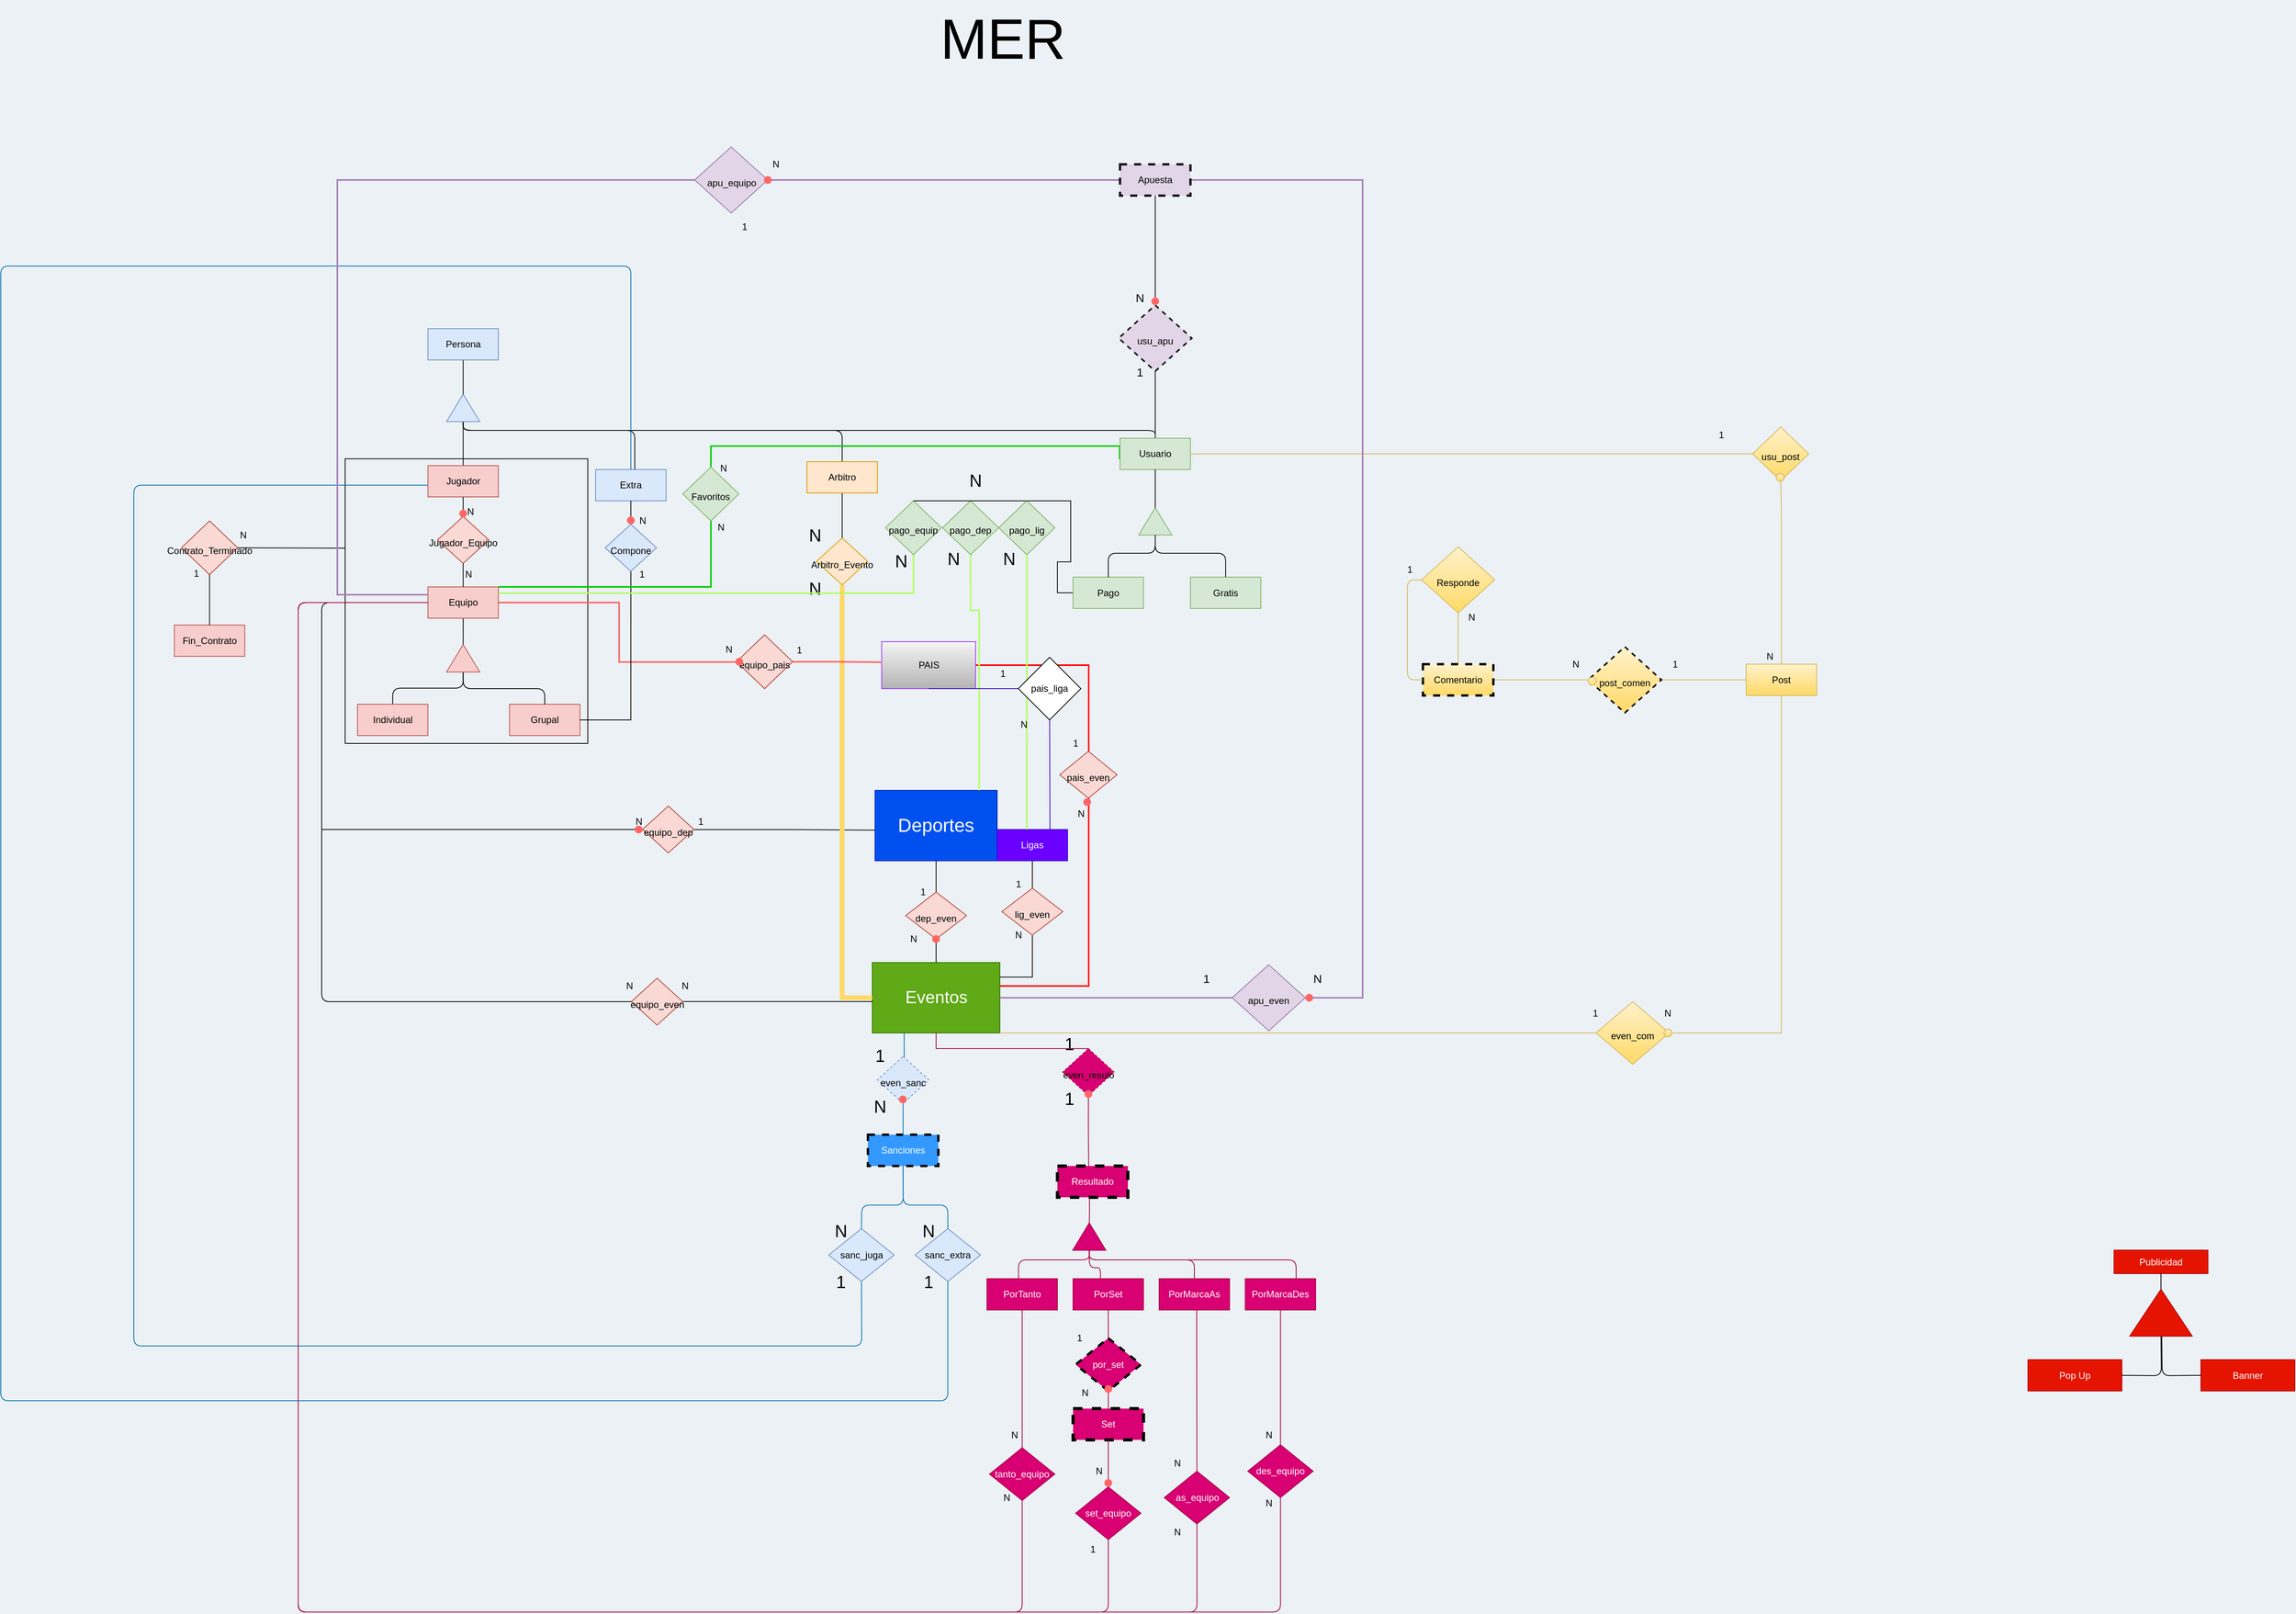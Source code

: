 <mxfile version="20.0.3" type="google"><diagram id="MTbkIr1pK6kkJ6c1WO8I" name="Página-1"><mxGraphModel grid="1" page="1" gridSize="10" guides="1" tooltips="1" connect="1" arrows="1" fold="1" pageScale="1" pageWidth="827" pageHeight="1169" background="#EBF1F5" math="0" shadow="0"><root><mxCell id="0"/><mxCell id="1" parent="0"/><mxCell id="4oFaVdxG2LdaBECfbErP-23" value="" style="rounded=0;whiteSpace=wrap;html=1;fillColor=none;" vertex="1" parent="1"><mxGeometry x="-50" y="686.26" width="310" height="363.74" as="geometry"/></mxCell><mxCell id="5nJ1IsQpQ9wJ5fec0TKW-95" value="Publicidad" style="whiteSpace=wrap;html=1;strokeColor=#B20000;fillColor=#e51400;fontColor=#ffffff;" vertex="1" parent="1"><mxGeometry x="2210" y="1697.5" width="120" height="30" as="geometry"/></mxCell><mxCell id="5nJ1IsQpQ9wJ5fec0TKW-96" value="Pop Up" style="whiteSpace=wrap;html=1;strokeColor=#B20000;fillColor=#e51400;fontColor=#ffffff;" vertex="1" parent="1"><mxGeometry x="2100" y="1837.5" width="120" height="40" as="geometry"/></mxCell><mxCell id="5nJ1IsQpQ9wJ5fec0TKW-97" value="Banner" style="whiteSpace=wrap;html=1;strokeColor=#B20000;fillColor=#e51400;fontColor=#ffffff;" vertex="1" parent="1"><mxGeometry x="2321" y="1837.5" width="120" height="40" as="geometry"/></mxCell><mxCell id="5nJ1IsQpQ9wJ5fec0TKW-98" value="" style="triangle;whiteSpace=wrap;html=1;strokeColor=#B20000;rotation=-90;fillColor=#e51400;fontColor=#ffffff;" vertex="1" parent="1"><mxGeometry x="2240" y="1737.5" width="60" height="80" as="geometry"/></mxCell><mxCell id="5nJ1IsQpQ9wJ5fec0TKW-99" value="" style="endArrow=none;html=1;edgeStyle=orthogonalEdgeStyle;" edge="1" parent="1"><mxGeometry width="50" height="50" relative="1" as="geometry"><mxPoint x="2220" y="1857.5" as="sourcePoint"/><mxPoint x="2270" y="1807.5" as="targetPoint"/></mxGeometry></mxCell><mxCell id="5nJ1IsQpQ9wJ5fec0TKW-100" value="" style="endArrow=none;html=1;edgeStyle=orthogonalEdgeStyle;" edge="1" parent="1"><mxGeometry width="50" height="50" relative="1" as="geometry"><mxPoint x="2321" y="1857.5" as="sourcePoint"/><mxPoint x="2271" y="1807.5" as="targetPoint"/></mxGeometry></mxCell><mxCell id="5nJ1IsQpQ9wJ5fec0TKW-102" value="" style="endArrow=none;html=1;edgeStyle=orthogonalEdgeStyle;" edge="1" parent="1"><mxGeometry width="50" height="50" relative="1" as="geometry"><mxPoint x="2270" y="1747.5" as="sourcePoint"/><mxPoint x="2269.8" y="1727.5" as="targetPoint"/><Array as="points"><mxPoint x="2269.8" y="1727.5"/><mxPoint x="2269.8" y="1727.5"/></Array></mxGeometry></mxCell><mxCell id="qR6OSqauB6NKINPSjlqp-4" style="edgeStyle=orthogonalEdgeStyle;orthogonalLoop=1;jettySize=auto;html=1;entryX=0.5;entryY=0;entryDx=0;entryDy=0;endArrow=none;endFill=0;exitX=0;exitY=0.5;exitDx=0;exitDy=0;" edge="1" parent="1" source="qR6OSqauB6NKINPSjlqp-7" target="qR6OSqauB6NKINPSjlqp-11"><mxGeometry relative="1" as="geometry"><mxPoint x="274.75" y="660" as="targetPoint"/><Array as="points"><mxPoint x="101" y="650"/><mxPoint x="585" y="650"/></Array><mxPoint x="110" y="620" as="sourcePoint"/></mxGeometry></mxCell><mxCell id="qR6OSqauB6NKINPSjlqp-6" style="edgeStyle=orthogonalEdgeStyle;rounded=1;orthogonalLoop=1;jettySize=auto;html=1;entryX=0.5;entryY=0;entryDx=0;entryDy=0;endArrow=none;endFill=0;exitX=0;exitY=0.5;exitDx=0;exitDy=0;" edge="1" parent="1" source="qR6OSqauB6NKINPSjlqp-7" target="qR6OSqauB6NKINPSjlqp-12"><mxGeometry relative="1" as="geometry"><Array as="points"><mxPoint x="101" y="650"/><mxPoint x="985" y="650"/></Array></mxGeometry></mxCell><mxCell id="qR6OSqauB6NKINPSjlqp-31" style="edgeStyle=orthogonalEdgeStyle;rounded=0;orthogonalLoop=1;jettySize=auto;html=1;entryX=0.5;entryY=0;entryDx=0;entryDy=0;fontSize=24;endArrow=none;endFill=0;" edge="1" parent="1" source="qR6OSqauB6NKINPSjlqp-7" target="qR6OSqauB6NKINPSjlqp-13"><mxGeometry relative="1" as="geometry"/></mxCell><mxCell id="qR6OSqauB6NKINPSjlqp-32" style="edgeStyle=orthogonalEdgeStyle;rounded=1;orthogonalLoop=1;jettySize=auto;html=1;exitX=0;exitY=0.5;exitDx=0;exitDy=0;entryX=0.5;entryY=0;entryDx=0;entryDy=0;fontSize=24;" edge="1" parent="1" source="qR6OSqauB6NKINPSjlqp-7" target="qR6OSqauB6NKINPSjlqp-10"><mxGeometry relative="1" as="geometry"><Array as="points"><mxPoint x="101" y="650"/><mxPoint x="320" y="650"/><mxPoint x="320" y="730"/><mxPoint x="315" y="730"/></Array></mxGeometry></mxCell><mxCell id="qR6OSqauB6NKINPSjlqp-7" value="" style="triangle;whiteSpace=wrap;html=1;rotation=-90;fillColor=#dae8fc;strokeColor=#6c8ebf;" vertex="1" parent="1"><mxGeometry x="83.25" y="600" width="35" height="42.5" as="geometry"/></mxCell><mxCell id="qR6OSqauB6NKINPSjlqp-8" style="edgeStyle=orthogonalEdgeStyle;rounded=0;orthogonalLoop=1;jettySize=auto;html=1;entryX=1;entryY=0.5;entryDx=0;entryDy=0;endArrow=none;endFill=0;" edge="1" parent="1" source="qR6OSqauB6NKINPSjlqp-9" target="qR6OSqauB6NKINPSjlqp-7"><mxGeometry relative="1" as="geometry"/></mxCell><mxCell id="qR6OSqauB6NKINPSjlqp-9" value="Persona" style="whiteSpace=wrap;html=1;fillColor=#dae8fc;strokeColor=#6c8ebf;" vertex="1" parent="1"><mxGeometry x="55.75" y="520" width="90" height="40" as="geometry"/></mxCell><mxCell id="qR6OSqauB6NKINPSjlqp-10" value="Extra" style="whiteSpace=wrap;html=1;fillColor=#dae8fc;strokeColor=#6c8ebf;" vertex="1" parent="1"><mxGeometry x="270" y="700" width="90" height="40" as="geometry"/></mxCell><mxCell id="UJd0VLLgGHukWpOiUd7M-64" style="edgeStyle=orthogonalEdgeStyle;rounded=0;orthogonalLoop=1;jettySize=auto;html=1;fontSize=22;strokeColor=none;startArrow=none;" edge="1" parent="1" source="UJd0VLLgGHukWpOiUd7M-66"><mxGeometry relative="1" as="geometry"><mxPoint x="585" y="1380" as="targetPoint"/></mxGeometry></mxCell><mxCell id="UJd0VLLgGHukWpOiUd7M-69" style="edgeStyle=orthogonalEdgeStyle;rounded=0;orthogonalLoop=1;jettySize=auto;html=1;entryX=0.5;entryY=0;entryDx=0;entryDy=0;fontSize=22;endArrow=none;endFill=0;strokeColor=default;" edge="1" parent="1" source="qR6OSqauB6NKINPSjlqp-11" target="UJd0VLLgGHukWpOiUd7M-66"><mxGeometry relative="1" as="geometry"/></mxCell><mxCell id="qR6OSqauB6NKINPSjlqp-11" value="Arbitro" style="whiteSpace=wrap;html=1;fillColor=#ffe6cc;strokeColor=#d79b00;" vertex="1" parent="1"><mxGeometry x="540" y="690" width="90" height="40" as="geometry"/></mxCell><mxCell id="RpQzlSOHOjslqjYGvZqt-6" style="edgeStyle=orthogonalEdgeStyle;rounded=0;orthogonalLoop=1;jettySize=auto;html=1;fontSize=15;endArrow=none;endFill=0;" edge="1" parent="1" source="qR6OSqauB6NKINPSjlqp-12"><mxGeometry relative="1" as="geometry"><mxPoint x="985" y="570" as="targetPoint"/></mxGeometry></mxCell><mxCell id="3SPcJXcV-acUnbHNxeC8-2" style="edgeStyle=orthogonalEdgeStyle;rounded=0;orthogonalLoop=1;jettySize=auto;html=1;endArrow=none;endFill=0;entryX=0.5;entryY=0;entryDx=0;entryDy=0;exitX=-0.006;exitY=0.669;exitDx=0;exitDy=0;exitPerimeter=0;strokeWidth=2;strokeColor=#00CC00;" edge="1" parent="1" source="qR6OSqauB6NKINPSjlqp-12" target="3SPcJXcV-acUnbHNxeC8-3"><mxGeometry relative="1" as="geometry"><mxPoint x="1230" y="980" as="targetPoint"/><mxPoint x="1040" y="710" as="sourcePoint"/><Array as="points"><mxPoint x="940" y="670"/><mxPoint x="417" y="670"/></Array></mxGeometry></mxCell><mxCell id="qR6OSqauB6NKINPSjlqp-12" value="Usuario" style="whiteSpace=wrap;html=1;fillColor=#d5e8d4;strokeColor=#82b366;" vertex="1" parent="1"><mxGeometry x="940" y="660" width="90" height="40" as="geometry"/></mxCell><mxCell id="qR6OSqauB6NKINPSjlqp-13" value="Jugador" style="whiteSpace=wrap;html=1;fillColor=#f8cecc;strokeColor=#b85450;" vertex="1" parent="1"><mxGeometry x="55.75" y="695" width="90" height="40" as="geometry"/></mxCell><mxCell id="UJd0VLLgGHukWpOiUd7M-151" style="edgeStyle=orthogonalEdgeStyle;rounded=0;jumpSize=0;orthogonalLoop=1;jettySize=auto;html=1;fontSize=22;endArrow=none;endFill=0;strokeColor=#000000;strokeWidth=1;entryX=0.5;entryY=0;entryDx=0;entryDy=0;" edge="1" parent="1" source="qR6OSqauB6NKINPSjlqp-24" target="NQpFCN7g3bMHG01ouyht-2"><mxGeometry relative="1" as="geometry"><mxPoint x="680" y="720" as="targetPoint"/><Array as="points"><mxPoint x="860" y="858"/><mxPoint x="860" y="818"/><mxPoint x="877" y="818"/><mxPoint x="877" y="740"/></Array></mxGeometry></mxCell><mxCell id="qR6OSqauB6NKINPSjlqp-24" value="Pago" style="whiteSpace=wrap;html=1;fillColor=#d5e8d4;strokeColor=#82b366;" vertex="1" parent="1"><mxGeometry x="880" y="837.5" width="90" height="40" as="geometry"/></mxCell><mxCell id="qR6OSqauB6NKINPSjlqp-25" value="Gratis" style="whiteSpace=wrap;html=1;fillColor=#d5e8d4;strokeColor=#82b366;" vertex="1" parent="1"><mxGeometry x="1030" y="837.5" width="90" height="40" as="geometry"/></mxCell><mxCell id="qR6OSqauB6NKINPSjlqp-26" value="" style="triangle;whiteSpace=wrap;html=1;rotation=-90;fillColor=#d5e8d4;strokeColor=#82b366;" vertex="1" parent="1"><mxGeometry x="967.5" y="745" width="35" height="42.5" as="geometry"/></mxCell><mxCell id="qR6OSqauB6NKINPSjlqp-27" value="" style="endArrow=none;html=1;edgeStyle=orthogonalEdgeStyle;exitX=0.5;exitY=0;exitDx=0;exitDy=0;entryX=0;entryY=0.5;entryDx=0;entryDy=0;" edge="1" parent="1" source="qR6OSqauB6NKINPSjlqp-24" target="qR6OSqauB6NKINPSjlqp-26"><mxGeometry width="50" height="50" relative="1" as="geometry"><mxPoint x="625" y="787.5" as="sourcePoint"/><mxPoint x="675" y="737.5" as="targetPoint"/><Array as="points"><mxPoint x="925" y="807"/><mxPoint x="985" y="807"/></Array></mxGeometry></mxCell><mxCell id="qR6OSqauB6NKINPSjlqp-28" value="" style="endArrow=none;html=1;edgeStyle=orthogonalEdgeStyle;entryX=0;entryY=0.5;entryDx=0;entryDy=0;exitX=0.5;exitY=0;exitDx=0;exitDy=0;" edge="1" parent="1" source="qR6OSqauB6NKINPSjlqp-25" target="qR6OSqauB6NKINPSjlqp-26"><mxGeometry width="50" height="50" relative="1" as="geometry"><mxPoint x="745" y="827.5" as="sourcePoint"/><mxPoint x="795" y="777.5" as="targetPoint"/><Array as="points"><mxPoint x="1075" y="807"/><mxPoint x="985" y="807"/></Array></mxGeometry></mxCell><mxCell id="qR6OSqauB6NKINPSjlqp-29" value="" style="endArrow=none;html=1;edgeStyle=orthogonalEdgeStyle;exitX=1;exitY=0.5;exitDx=0;exitDy=0;entryX=0.5;entryY=1;entryDx=0;entryDy=0;" edge="1" parent="1" source="qR6OSqauB6NKINPSjlqp-26" target="qR6OSqauB6NKINPSjlqp-12"><mxGeometry width="50" height="50" relative="1" as="geometry"><mxPoint x="682" y="745" as="sourcePoint"/><mxPoint x="682.3" y="695" as="targetPoint"/><Array as="points"><mxPoint x="985" y="730"/><mxPoint x="985" y="730"/></Array></mxGeometry></mxCell><mxCell id="qR6OSqauB6NKINPSjlqp-33" value="&lt;span style=&quot;font-size: 12px;&quot;&gt;Jugador_Equipo&lt;/span&gt;" style="rhombus;whiteSpace=wrap;html=1;fontSize=24;align=center;fillColor=#fad9d5;strokeColor=#ae4132;" vertex="1" parent="1"><mxGeometry x="67.88" y="760" width="65.75" height="60" as="geometry"/></mxCell><mxCell id="qR6OSqauB6NKINPSjlqp-34" value="" style="endArrow=none;html=1;rounded=0;fontSize=9;entryX=0.5;entryY=0;entryDx=0;entryDy=0;exitX=0.5;exitY=1;exitDx=0;exitDy=0;" edge="1" parent="1" source="qR6OSqauB6NKINPSjlqp-13" target="qR6OSqauB6NKINPSjlqp-33"><mxGeometry width="50" height="50" relative="1" as="geometry"><mxPoint x="160" y="690" as="sourcePoint"/><mxPoint x="210" y="640" as="targetPoint"/></mxGeometry></mxCell><mxCell id="qR6OSqauB6NKINPSjlqp-35" style="edgeStyle=orthogonalEdgeStyle;orthogonalLoop=1;jettySize=auto;html=1;entryX=1;entryY=0.5;entryDx=0;entryDy=0;endArrow=none;endFill=0;" edge="1" parent="1" source="qR6OSqauB6NKINPSjlqp-36"><mxGeometry relative="1" as="geometry"><mxPoint x="100.75" y="923.75" as="targetPoint"/></mxGeometry></mxCell><mxCell id="UJd0VLLgGHukWpOiUd7M-146" style="edgeStyle=orthogonalEdgeStyle;rounded=0;jumpSize=0;orthogonalLoop=1;jettySize=auto;html=1;exitX=1;exitY=0.5;exitDx=0;exitDy=0;entryX=0;entryY=0.5;entryDx=0;entryDy=0;fontSize=22;endArrow=none;endFill=0;strokeColor=#FF6666;strokeWidth=2;" edge="1" parent="1" source="qR6OSqauB6NKINPSjlqp-36" target="UJd0VLLgGHukWpOiUd7M-145"><mxGeometry relative="1" as="geometry"><Array as="points"><mxPoint x="300" y="870"/><mxPoint x="300" y="946"/><mxPoint x="448" y="946"/></Array></mxGeometry></mxCell><mxCell id="qR6OSqauB6NKINPSjlqp-36" value="Equipo" style="whiteSpace=wrap;html=1;fillColor=#f8cecc;strokeColor=#b85450;" vertex="1" parent="1"><mxGeometry x="55.75" y="850" width="90" height="40" as="geometry"/></mxCell><mxCell id="qR6OSqauB6NKINPSjlqp-38" value="Grupal" style="whiteSpace=wrap;html=1;fillColor=#f8cecc;strokeColor=#b85450;" vertex="1" parent="1"><mxGeometry x="160" y="1000" width="90" height="40" as="geometry"/></mxCell><mxCell id="qR6OSqauB6NKINPSjlqp-39" style="edgeStyle=orthogonalEdgeStyle;orthogonalLoop=1;jettySize=auto;html=1;entryX=0.5;entryY=0;entryDx=0;entryDy=0;exitX=0;exitY=0.5;exitDx=0;exitDy=0;endArrow=none;endFill=0;" edge="1" parent="1" source="qR6OSqauB6NKINPSjlqp-40" target="qR6OSqauB6NKINPSjlqp-41"><mxGeometry relative="1" as="geometry"><mxPoint x="86.088" y="946.325" as="sourcePoint"/><mxPoint x="55.74" y="980" as="targetPoint"/></mxGeometry></mxCell><mxCell id="qR6OSqauB6NKINPSjlqp-44" style="rounded=1;orthogonalLoop=1;jettySize=auto;html=1;entryX=0.5;entryY=0;entryDx=0;entryDy=0;fontSize=9;elbow=vertical;edgeStyle=orthogonalEdgeStyle;endArrow=none;endFill=0;exitX=0;exitY=0.5;exitDx=0;exitDy=0;" edge="1" parent="1" source="qR6OSqauB6NKINPSjlqp-40" target="qR6OSqauB6NKINPSjlqp-38"><mxGeometry relative="1" as="geometry"><Array as="points"><mxPoint x="101" y="980"/><mxPoint x="205" y="980"/></Array><mxPoint x="130" y="1000" as="sourcePoint"/></mxGeometry></mxCell><mxCell id="qR6OSqauB6NKINPSjlqp-40" value="" style="triangle;whiteSpace=wrap;html=1;rotation=-90;fillColor=#f8cecc;strokeColor=#b85450;" vertex="1" parent="1"><mxGeometry x="83.25" y="920" width="35" height="42.5" as="geometry"/></mxCell><mxCell id="qR6OSqauB6NKINPSjlqp-41" value="Individual" style="whiteSpace=wrap;html=1;fillColor=#f8cecc;strokeColor=#b85450;" vertex="1" parent="1"><mxGeometry x="-34.25" y="1000" width="90" height="40" as="geometry"/></mxCell><mxCell id="qR6OSqauB6NKINPSjlqp-43" value="" style="endArrow=none;html=1;rounded=0;fontSize=9;entryX=0.5;entryY=1;entryDx=0;entryDy=0;exitX=0.5;exitY=0;exitDx=0;exitDy=0;" edge="1" parent="1" source="qR6OSqauB6NKINPSjlqp-36" target="qR6OSqauB6NKINPSjlqp-33"><mxGeometry width="50" height="50" relative="1" as="geometry"><mxPoint y="830" as="sourcePoint"/><mxPoint x="50" y="780" as="targetPoint"/></mxGeometry></mxCell><mxCell id="UJd0VLLgGHukWpOiUd7M-3" value="N" style="text;strokeColor=none;fillColor=none;spacingLeft=4;spacingRight=4;overflow=hidden;rotatable=0;points=[[0,0.5],[1,0.5]];portConstraint=eastwest;fontSize=12;" vertex="1" parent="1"><mxGeometry x="100" y="740" width="40" height="30" as="geometry"/></mxCell><mxCell id="UJd0VLLgGHukWpOiUd7M-4" value="N" style="text;strokeColor=none;fillColor=none;spacingLeft=4;spacingRight=4;overflow=hidden;rotatable=0;points=[[0,0.5],[1,0.5]];portConstraint=eastwest;fontSize=12;" vertex="1" parent="1"><mxGeometry x="97.5" y="820" width="40" height="30" as="geometry"/></mxCell><mxCell id="UJd0VLLgGHukWpOiUd7M-5" value="" style="ellipse;whiteSpace=wrap;html=1;strokeColor=none;fillColor=#FF6666;" vertex="1" parent="1"><mxGeometry x="95.75" y="751.25" width="10" height="10" as="geometry"/></mxCell><mxCell id="UJd0VLLgGHukWpOiUd7M-10" style="edgeStyle=orthogonalEdgeStyle;rounded=0;orthogonalLoop=1;jettySize=auto;html=1;entryX=1;entryY=0.5;entryDx=0;entryDy=0;exitX=0.5;exitY=1;exitDx=0;exitDy=0;endArrow=none;endFill=0;" edge="1" parent="1" source="UJd0VLLgGHukWpOiUd7M-6" target="qR6OSqauB6NKINPSjlqp-38"><mxGeometry relative="1" as="geometry"><mxPoint x="315.005" y="960" as="targetPoint"/><Array as="points"><mxPoint x="315" y="1020"/></Array></mxGeometry></mxCell><mxCell id="UJd0VLLgGHukWpOiUd7M-6" value="&lt;span style=&quot;font-size: 12px;&quot;&gt;Compone&lt;/span&gt;" style="rhombus;whiteSpace=wrap;html=1;fontSize=24;align=center;fillColor=#dae8fc;strokeColor=#6c8ebf;" vertex="1" parent="1"><mxGeometry x="282.13" y="770" width="65.75" height="60" as="geometry"/></mxCell><mxCell id="UJd0VLLgGHukWpOiUd7M-7" value="" style="endArrow=none;html=1;rounded=0;entryX=0.5;entryY=0;entryDx=0;entryDy=0;exitX=0.5;exitY=1;exitDx=0;exitDy=0;startArrow=none;" edge="1" parent="1" source="UJd0VLLgGHukWpOiUd7M-13" target="UJd0VLLgGHukWpOiUd7M-6"><mxGeometry width="50" height="50" relative="1" as="geometry"><mxPoint x="210" y="840" as="sourcePoint"/><mxPoint x="260" y="790" as="targetPoint"/></mxGeometry></mxCell><mxCell id="UJd0VLLgGHukWpOiUd7M-11" value="N" style="text;strokeColor=none;fillColor=none;spacingLeft=4;spacingRight=4;overflow=hidden;rotatable=0;points=[[0,0.5],[1,0.5]];portConstraint=eastwest;fontSize=12;" vertex="1" parent="1"><mxGeometry x="320" y="751.25" width="40" height="30" as="geometry"/></mxCell><mxCell id="UJd0VLLgGHukWpOiUd7M-12" value="1" style="text;strokeColor=none;fillColor=none;spacingLeft=4;spacingRight=4;overflow=hidden;rotatable=0;points=[[0,0.5],[1,0.5]];portConstraint=eastwest;fontSize=12;" vertex="1" parent="1"><mxGeometry x="320" y="820" width="40" height="30" as="geometry"/></mxCell><mxCell id="UJd0VLLgGHukWpOiUd7M-34" style="edgeStyle=orthogonalEdgeStyle;rounded=0;orthogonalLoop=1;jettySize=auto;html=1;entryX=0.5;entryY=0;entryDx=0;entryDy=0;fontSize=22;startArrow=none;" edge="1" parent="1" target="UJd0VLLgGHukWpOiUd7M-30"><mxGeometry relative="1" as="geometry"><mxPoint x="705.01" y="1240" as="sourcePoint"/></mxGeometry></mxCell><mxCell id="UJd0VLLgGHukWpOiUd7M-16" value="&lt;font style=&quot;font-size: 24px&quot;&gt;Deportes&lt;/font&gt;" style="whiteSpace=wrap;html=1;fillColor=#0050ef;strokeColor=#001DBC;fontColor=#ffffff;" vertex="1" parent="1"><mxGeometry x="627" y="1110" width="156" height="90" as="geometry"/></mxCell><mxCell id="UJd0VLLgGHukWpOiUd7M-23" style="edgeStyle=orthogonalEdgeStyle;rounded=0;orthogonalLoop=1;jettySize=auto;html=1;entryX=0.004;entryY=0.565;entryDx=0;entryDy=0;entryPerimeter=0;startArrow=none;exitX=0.087;exitY=1.007;exitDx=0;exitDy=0;exitPerimeter=0;endArrow=none;endFill=0;" edge="1" parent="1" source="UJd0VLLgGHukWpOiUd7M-26" target="UJd0VLLgGHukWpOiUd7M-16"><mxGeometry relative="1" as="geometry"><Array as="points"><mxPoint x="521" y="1160"/></Array></mxGeometry></mxCell><mxCell id="UJd0VLLgGHukWpOiUd7M-20" value="&lt;font style=&quot;font-size: 12px&quot;&gt;equipo_dep&lt;/font&gt;" style="rhombus;whiteSpace=wrap;html=1;fontSize=24;align=center;fillColor=#fad9d5;strokeColor=#ae4132;" vertex="1" parent="1"><mxGeometry x="330" y="1130" width="65.75" height="60" as="geometry"/></mxCell><mxCell id="UJd0VLLgGHukWpOiUd7M-25" value="N" style="text;html=1;align=center;verticalAlign=middle;resizable=0;points=[];autosize=1;strokeColor=none;fillColor=none;" vertex="1" parent="1"><mxGeometry x="315" y="1140" width="20" height="20" as="geometry"/></mxCell><mxCell id="UJd0VLLgGHukWpOiUd7M-26" value="1" style="text;html=1;align=center;verticalAlign=middle;resizable=0;points=[];autosize=1;strokeColor=none;fillColor=none;" vertex="1" parent="1"><mxGeometry x="394" y="1140" width="20" height="20" as="geometry"/></mxCell><mxCell id="UJd0VLLgGHukWpOiUd7M-29" value="&lt;font style=&quot;font-size: 22px;&quot;&gt;Eventos&lt;/font&gt;" style="whiteSpace=wrap;html=1;fillColor=#60a917;strokeColor=#2D7600;fontColor=#ffffff;" vertex="1" parent="1"><mxGeometry x="623.5" y="1330" width="163" height="90" as="geometry"/></mxCell><mxCell id="UJd0VLLgGHukWpOiUd7M-35" style="edgeStyle=orthogonalEdgeStyle;rounded=0;orthogonalLoop=1;jettySize=auto;html=1;exitX=0.5;exitY=1;exitDx=0;exitDy=0;entryX=0.5;entryY=0;entryDx=0;entryDy=0;fontSize=22;endArrow=none;endFill=0;" edge="1" parent="1" source="UJd0VLLgGHukWpOiUd7M-30" target="UJd0VLLgGHukWpOiUd7M-29"><mxGeometry relative="1" as="geometry"/></mxCell><mxCell id="UJd0VLLgGHukWpOiUd7M-30" value="&lt;font style=&quot;font-size: 12px&quot;&gt;dep_even&lt;/font&gt;" style="rhombus;whiteSpace=wrap;html=1;fontSize=24;align=center;fillColor=#fad9d5;strokeColor=#ae4132;" vertex="1" parent="1"><mxGeometry x="666.08" y="1240" width="77.87" height="60" as="geometry"/></mxCell><mxCell id="UJd0VLLgGHukWpOiUd7M-31" value="N" style="text;html=1;align=center;verticalAlign=middle;resizable=0;points=[];autosize=1;strokeColor=none;fillColor=none;" vertex="1" parent="1"><mxGeometry x="666.08" y="1290" width="20" height="20" as="geometry"/></mxCell><mxCell id="UJd0VLLgGHukWpOiUd7M-32" value="1" style="text;html=1;align=center;verticalAlign=middle;resizable=0;points=[];autosize=1;strokeColor=none;fillColor=none;" vertex="1" parent="1"><mxGeometry x="677.5" y="1230" width="20" height="20" as="geometry"/></mxCell><mxCell id="UJd0VLLgGHukWpOiUd7M-37" value="" style="edgeStyle=orthogonalEdgeStyle;rounded=0;orthogonalLoop=1;jettySize=auto;html=1;entryX=0.5;entryY=0;entryDx=0;entryDy=0;fontSize=22;endArrow=none;" edge="1" parent="1" source="UJd0VLLgGHukWpOiUd7M-16" target="UJd0VLLgGHukWpOiUd7M-30"><mxGeometry relative="1" as="geometry"><mxPoint x="705.005" y="1200" as="sourcePoint"/><mxPoint x="705.01" y="1230" as="targetPoint"/></mxGeometry></mxCell><mxCell id="UJd0VLLgGHukWpOiUd7M-54" style="edgeStyle=orthogonalEdgeStyle;rounded=0;orthogonalLoop=1;jettySize=auto;html=1;fontSize=22;entryX=0.002;entryY=0.554;entryDx=0;entryDy=0;entryPerimeter=0;endArrow=none;endFill=0;" edge="1" parent="1" source="UJd0VLLgGHukWpOiUd7M-40" target="UJd0VLLgGHukWpOiUd7M-29"><mxGeometry relative="1" as="geometry"><mxPoint x="620" y="1380" as="targetPoint"/><Array as="points"><mxPoint x="620" y="1380"/></Array></mxGeometry></mxCell><mxCell id="UJd0VLLgGHukWpOiUd7M-40" value="&lt;font style=&quot;font-size: 12px&quot;&gt;equipo_even&lt;/font&gt;" style="rhombus;whiteSpace=wrap;html=1;fontSize=24;align=center;fillColor=#fad9d5;strokeColor=#ae4132;" vertex="1" parent="1"><mxGeometry x="315.63" y="1350" width="65.75" height="60" as="geometry"/></mxCell><mxCell id="UJd0VLLgGHukWpOiUd7M-41" value="N" style="text;html=1;align=center;verticalAlign=middle;resizable=0;points=[];autosize=1;strokeColor=none;fillColor=none;" vertex="1" parent="1"><mxGeometry x="302.5" y="1350" width="20" height="20" as="geometry"/></mxCell><mxCell id="UJd0VLLgGHukWpOiUd7M-44" value="N" style="text;html=1;align=center;verticalAlign=middle;resizable=0;points=[];autosize=1;strokeColor=none;fillColor=none;" vertex="1" parent="1"><mxGeometry x="374" y="1350" width="20" height="20" as="geometry"/></mxCell><mxCell id="UJd0VLLgGHukWpOiUd7M-13" value="" style="ellipse;whiteSpace=wrap;html=1;strokeColor=none;fillColor=#FF6666;" vertex="1" parent="1"><mxGeometry x="310.01" y="760" width="10" height="10" as="geometry"/></mxCell><mxCell id="UJd0VLLgGHukWpOiUd7M-50" value="" style="endArrow=none;html=1;rounded=0;entryX=0.5;entryY=0;entryDx=0;entryDy=0;exitX=0.5;exitY=1;exitDx=0;exitDy=0;" edge="1" parent="1" source="qR6OSqauB6NKINPSjlqp-10" target="UJd0VLLgGHukWpOiUd7M-13"><mxGeometry width="50" height="50" relative="1" as="geometry"><mxPoint x="315" y="740" as="sourcePoint"/><mxPoint x="315.005" y="770" as="targetPoint"/></mxGeometry></mxCell><mxCell id="UJd0VLLgGHukWpOiUd7M-53" value="" style="ellipse;whiteSpace=wrap;html=1;strokeColor=none;fillColor=#FF6666;" vertex="1" parent="1"><mxGeometry x="700.01" y="1295" width="10" height="10" as="geometry"/></mxCell><mxCell id="UJd0VLLgGHukWpOiUd7M-58" style="edgeStyle=orthogonalEdgeStyle;rounded=0;orthogonalLoop=1;jettySize=auto;html=1;entryX=0.5;entryY=0;entryDx=0;entryDy=0;fontSize=22;endArrow=none;endFill=0;" edge="1" parent="1" source="UJd0VLLgGHukWpOiUd7M-56" target="UJd0VLLgGHukWpOiUd7M-57"><mxGeometry relative="1" as="geometry"/></mxCell><mxCell id="UJd0VLLgGHukWpOiUd7M-56" value="Ligas" style="whiteSpace=wrap;html=1;fillColor=#6a00ff;strokeColor=#3700CC;fontColor=#ffffff;" vertex="1" parent="1"><mxGeometry x="783" y="1160" width="90" height="40" as="geometry"/></mxCell><mxCell id="UJd0VLLgGHukWpOiUd7M-59" style="edgeStyle=orthogonalEdgeStyle;rounded=0;orthogonalLoop=1;jettySize=auto;html=1;exitX=0.5;exitY=1;exitDx=0;exitDy=0;fontSize=22;entryX=0.999;entryY=0.207;entryDx=0;entryDy=0;entryPerimeter=0;endArrow=none;endFill=0;" edge="1" parent="1" source="UJd0VLLgGHukWpOiUd7M-57" target="UJd0VLLgGHukWpOiUd7M-29"><mxGeometry relative="1" as="geometry"><mxPoint x="810" y="1350" as="targetPoint"/></mxGeometry></mxCell><mxCell id="UJd0VLLgGHukWpOiUd7M-57" value="&lt;font style=&quot;font-size: 12px&quot;&gt;lig_even&lt;/font&gt;" style="rhombus;whiteSpace=wrap;html=1;fontSize=24;align=center;fillColor=#fad9d5;strokeColor=#ae4132;" vertex="1" parent="1"><mxGeometry x="789.07" y="1235" width="77.87" height="60" as="geometry"/></mxCell><mxCell id="UJd0VLLgGHukWpOiUd7M-60" value="1" style="text;html=1;align=center;verticalAlign=middle;resizable=0;points=[];autosize=1;strokeColor=none;fillColor=none;" vertex="1" parent="1"><mxGeometry x="800" y="1220" width="20" height="20" as="geometry"/></mxCell><mxCell id="UJd0VLLgGHukWpOiUd7M-61" value="N" style="text;html=1;align=center;verticalAlign=middle;resizable=0;points=[];autosize=1;strokeColor=none;fillColor=none;" vertex="1" parent="1"><mxGeometry x="800" y="1285" width="20" height="20" as="geometry"/></mxCell><mxCell id="UJd0VLLgGHukWpOiUd7M-70" style="edgeStyle=orthogonalEdgeStyle;rounded=0;orthogonalLoop=1;jettySize=auto;html=1;exitX=0.5;exitY=1;exitDx=0;exitDy=0;fontSize=22;endArrow=none;endFill=0;strokeColor=#FFD966;jumpSize=0;strokeWidth=6;entryX=0;entryY=0.5;entryDx=0;entryDy=0;" edge="1" parent="1" source="UJd0VLLgGHukWpOiUd7M-66" target="UJd0VLLgGHukWpOiUd7M-29"><mxGeometry relative="1" as="geometry"><mxPoint x="585" y="1380" as="targetPoint"/></mxGeometry></mxCell><mxCell id="UJd0VLLgGHukWpOiUd7M-66" value="&lt;font style=&quot;font-size: 12px;&quot;&gt;Arbitro_Evento&lt;/font&gt;" style="rhombus;whiteSpace=wrap;html=1;fontSize=24;align=center;fillColor=#ffe6cc;strokeColor=#d79b00;" vertex="1" parent="1"><mxGeometry x="552.13" y="787.5" width="65.75" height="60" as="geometry"/></mxCell><mxCell id="UJd0VLLgGHukWpOiUd7M-67" value="" style="edgeStyle=orthogonalEdgeStyle;rounded=0;orthogonalLoop=1;jettySize=auto;html=1;fontSize=22;strokeColor=none;endArrow=none;" edge="1" parent="1" source="qR6OSqauB6NKINPSjlqp-11" target="UJd0VLLgGHukWpOiUd7M-66"><mxGeometry relative="1" as="geometry"><mxPoint x="585" y="1380" as="targetPoint"/><mxPoint x="585" y="730" as="sourcePoint"/></mxGeometry></mxCell><mxCell id="UJd0VLLgGHukWpOiUd7M-71" value="N" style="text;html=1;align=center;verticalAlign=middle;resizable=0;points=[];autosize=1;strokeColor=none;fillColor=none;fontSize=22;" vertex="1" parent="1"><mxGeometry x="535" y="770" width="30" height="30" as="geometry"/></mxCell><mxCell id="UJd0VLLgGHukWpOiUd7M-72" value="N" style="text;html=1;align=center;verticalAlign=middle;resizable=0;points=[];autosize=1;strokeColor=none;fillColor=none;fontSize=22;" vertex="1" parent="1"><mxGeometry x="535" y="837.5" width="30" height="30" as="geometry"/></mxCell><mxCell id="UJd0VLLgGHukWpOiUd7M-73" value="Sanciones" style="whiteSpace=wrap;html=1;fillColor=#3399FF;strokeColor=#000000;fontColor=#ffffff;strokeWidth=3;rounded=0;gradientColor=none;dashed=1;" vertex="1" parent="1"><mxGeometry x="617.88" y="1550" width="90" height="40" as="geometry"/></mxCell><mxCell id="UJd0VLLgGHukWpOiUd7M-76" style="edgeStyle=orthogonalEdgeStyle;rounded=0;jumpSize=0;orthogonalLoop=1;jettySize=auto;html=1;exitX=0.5;exitY=1;exitDx=0;exitDy=0;entryX=0.5;entryY=0;entryDx=0;entryDy=0;fontSize=22;endArrow=none;endFill=0;strokeColor=#006EAF;strokeWidth=1;fillColor=#1ba1e2;" edge="1" parent="1" source="UJd0VLLgGHukWpOiUd7M-75" target="UJd0VLLgGHukWpOiUd7M-73"><mxGeometry relative="1" as="geometry"/></mxCell><mxCell id="UJd0VLLgGHukWpOiUd7M-77" style="edgeStyle=orthogonalEdgeStyle;rounded=0;jumpSize=0;orthogonalLoop=1;jettySize=auto;html=1;exitX=0.5;exitY=0;exitDx=0;exitDy=0;entryX=0.25;entryY=1;entryDx=0;entryDy=0;fontSize=22;endArrow=none;endFill=0;strokeColor=#006EAF;strokeWidth=1;fillColor=#1ba1e2;" edge="1" parent="1" source="UJd0VLLgGHukWpOiUd7M-75" target="UJd0VLLgGHukWpOiUd7M-29"><mxGeometry relative="1" as="geometry"/></mxCell><mxCell id="UJd0VLLgGHukWpOiUd7M-75" value="&lt;font style=&quot;font-size: 12px&quot;&gt;even_sanc&lt;/font&gt;" style="rhombus;whiteSpace=wrap;html=1;fontSize=24;align=center;fillColor=#dae8fc;strokeColor=#6c8ebf;dashed=1;" vertex="1" parent="1"><mxGeometry x="630.01" y="1450" width="65.75" height="60" as="geometry"/></mxCell><mxCell id="UJd0VLLgGHukWpOiUd7M-78" value="1" style="text;html=1;align=center;verticalAlign=middle;resizable=0;points=[];autosize=1;strokeColor=none;fillColor=none;fontSize=22;" vertex="1" parent="1"><mxGeometry x="617.88" y="1435" width="30" height="30" as="geometry"/></mxCell><mxCell id="UJd0VLLgGHukWpOiUd7M-79" value="N" style="text;html=1;align=center;verticalAlign=middle;resizable=0;points=[];autosize=1;strokeColor=none;fillColor=none;fontSize=22;" vertex="1" parent="1"><mxGeometry x="617.88" y="1500" width="30" height="30" as="geometry"/></mxCell><mxCell id="4oFaVdxG2LdaBECfbErP-71" style="edgeStyle=orthogonalEdgeStyle;rounded=0;orthogonalLoop=1;jettySize=auto;html=1;entryX=1;entryY=0.5;entryDx=0;entryDy=0;endArrow=none;endFill=0;fillColor=#d80073;strokeColor=#A50040;" edge="1" parent="1" source="UJd0VLLgGHukWpOiUd7M-99" target="UJd0VLLgGHukWpOiUd7M-105"><mxGeometry relative="1" as="geometry"><Array as="points"><mxPoint x="901" y="1650"/><mxPoint x="901" y="1650"/></Array></mxGeometry></mxCell><mxCell id="UJd0VLLgGHukWpOiUd7M-99" value="Resultado" style="whiteSpace=wrap;html=1;fillColor=#d80073;strokeColor=#000000;fontColor=#ffffff;dashed=1;strokeWidth=4;" vertex="1" parent="1"><mxGeometry x="860" y="1590" width="90" height="40" as="geometry"/></mxCell><mxCell id="4oFaVdxG2LdaBECfbErP-45" style="edgeStyle=orthogonalEdgeStyle;rounded=1;orthogonalLoop=1;jettySize=auto;html=1;endArrow=none;endFill=0;fillColor=#d80073;strokeColor=#A50040;" edge="1" parent="1" source="UJd0VLLgGHukWpOiUd7M-101" target="4oFaVdxG2LdaBECfbErP-44"><mxGeometry relative="1" as="geometry"/></mxCell><mxCell id="UJd0VLLgGHukWpOiUd7M-101" value="PorSet" style="whiteSpace=wrap;html=1;fillColor=#d80073;strokeColor=#A50040;fontColor=#ffffff;" vertex="1" parent="1"><mxGeometry x="880" y="1734" width="90" height="40" as="geometry"/></mxCell><mxCell id="UJd0VLLgGHukWpOiUd7M-102" style="edgeStyle=orthogonalEdgeStyle;orthogonalLoop=1;jettySize=auto;html=1;endArrow=none;endFill=0;exitX=0;exitY=0.5;exitDx=0;exitDy=0;fillColor=#d80073;strokeColor=#A50040;" edge="1" parent="1" source="UJd0VLLgGHukWpOiUd7M-105" target="UJd0VLLgGHukWpOiUd7M-107"><mxGeometry relative="1" as="geometry"><Array as="points"><mxPoint x="901" y="1710"/><mxPoint x="1035" y="1710"/></Array></mxGeometry></mxCell><mxCell id="UJd0VLLgGHukWpOiUd7M-103" style="edgeStyle=orthogonalEdgeStyle;orthogonalLoop=1;jettySize=auto;html=1;exitX=0;exitY=0.5;exitDx=0;exitDy=0;entryX=0.389;entryY=0;entryDx=0;entryDy=0;entryPerimeter=0;endArrow=none;endFill=0;fillColor=#d80073;strokeColor=#A50040;" edge="1" parent="1" source="UJd0VLLgGHukWpOiUd7M-105" target="UJd0VLLgGHukWpOiUd7M-101"><mxGeometry relative="1" as="geometry"><Array as="points"><mxPoint x="901" y="1720"/><mxPoint x="915" y="1720"/></Array></mxGeometry></mxCell><mxCell id="UJd0VLLgGHukWpOiUd7M-104" style="edgeStyle=orthogonalEdgeStyle;orthogonalLoop=1;jettySize=auto;html=1;exitX=0;exitY=0.5;exitDx=0;exitDy=0;entryX=0.448;entryY=0.015;entryDx=0;entryDy=0;entryPerimeter=0;endArrow=none;endFill=0;fillColor=#d80073;strokeColor=#A50040;" edge="1" parent="1" source="UJd0VLLgGHukWpOiUd7M-105" target="UJd0VLLgGHukWpOiUd7M-109"><mxGeometry relative="1" as="geometry"><Array as="points"><mxPoint x="901" y="1710"/><mxPoint x="810" y="1710"/></Array></mxGeometry></mxCell><mxCell id="UJd0VLLgGHukWpOiUd7M-105" value="" style="triangle;whiteSpace=wrap;html=1;rotation=-90;fillColor=#d80073;fontColor=#ffffff;strokeColor=#A50040;" vertex="1" parent="1"><mxGeometry x="883.25" y="1659" width="35" height="42.5" as="geometry"/></mxCell><mxCell id="4oFaVdxG2LdaBECfbErP-55" style="edgeStyle=orthogonalEdgeStyle;rounded=1;orthogonalLoop=1;jettySize=auto;html=1;endArrow=none;endFill=0;startArrow=none;entryX=0;entryY=0.5;entryDx=0;entryDy=0;exitX=0.5;exitY=1;exitDx=0;exitDy=0;fillColor=#d80073;strokeColor=#A50040;" edge="1" parent="1" source="4oFaVdxG2LdaBECfbErP-57" target="qR6OSqauB6NKINPSjlqp-36"><mxGeometry relative="1" as="geometry"><mxPoint x="-97" y="870" as="targetPoint"/><Array as="points"><mxPoint x="1038" y="2160"/><mxPoint x="-110" y="2160"/><mxPoint x="-110" y="870"/></Array><mxPoint x="1040" y="2050" as="sourcePoint"/></mxGeometry></mxCell><mxCell id="UJd0VLLgGHukWpOiUd7M-107" value="PorMarcaAs" style="whiteSpace=wrap;html=1;fillColor=#d80073;strokeColor=#A50040;fontColor=#ffffff;" vertex="1" parent="1"><mxGeometry x="990" y="1734" width="90" height="40" as="geometry"/></mxCell><mxCell id="4oFaVdxG2LdaBECfbErP-52" style="edgeStyle=orthogonalEdgeStyle;rounded=1;orthogonalLoop=1;jettySize=auto;html=1;endArrow=none;endFill=0;fillColor=#d80073;strokeColor=#A50040;" edge="1" parent="1" source="UJd0VLLgGHukWpOiUd7M-109"><mxGeometry relative="1" as="geometry"><mxPoint x="815.0" y="1950" as="targetPoint"/></mxGeometry></mxCell><mxCell id="UJd0VLLgGHukWpOiUd7M-109" value="PorTanto" style="whiteSpace=wrap;html=1;fillColor=#d80073;strokeColor=#A50040;fontColor=#ffffff;" vertex="1" parent="1"><mxGeometry x="770" y="1734" width="90" height="40" as="geometry"/></mxCell><mxCell id="UJd0VLLgGHukWpOiUd7M-120" style="edgeStyle=orthogonalEdgeStyle;rounded=0;jumpSize=0;orthogonalLoop=1;jettySize=auto;html=1;exitX=0.5;exitY=1;exitDx=0;exitDy=0;fontSize=22;endArrow=none;endFill=0;strokeColor=#A50040;strokeWidth=1;fillColor=#d80073;" edge="1" parent="1" source="UJd0VLLgGHukWpOiUd7M-119"><mxGeometry relative="1" as="geometry"><mxPoint x="900" y="1590" as="targetPoint"/><Array as="points"><mxPoint x="900" y="1545"/><mxPoint x="900" y="1545"/><mxPoint x="900" y="1590"/></Array></mxGeometry></mxCell><mxCell id="UJd0VLLgGHukWpOiUd7M-119" value="&lt;font style=&quot;font-size: 12px&quot; color=&quot;#050101&quot;&gt;even_resulo&lt;/font&gt;" style="rhombus;whiteSpace=wrap;html=1;fontSize=24;align=center;fillColor=#d80073;strokeColor=#A50040;fontColor=#ffffff;dashed=1;" vertex="1" parent="1"><mxGeometry x="866.75" y="1440" width="65.75" height="60" as="geometry"/></mxCell><mxCell id="UJd0VLLgGHukWpOiUd7M-123" value="1" style="text;html=1;align=center;verticalAlign=middle;resizable=0;points=[];autosize=1;strokeColor=none;fillColor=none;fontSize=22;" vertex="1" parent="1"><mxGeometry x="860" y="1420" width="30" height="30" as="geometry"/></mxCell><mxCell id="UJd0VLLgGHukWpOiUd7M-124" value="1" style="text;html=1;align=center;verticalAlign=middle;resizable=0;points=[];autosize=1;strokeColor=none;fillColor=none;fontSize=22;" vertex="1" parent="1"><mxGeometry x="860" y="1490" width="30" height="30" as="geometry"/></mxCell><mxCell id="UJd0VLLgGHukWpOiUd7M-127" style="edgeStyle=orthogonalEdgeStyle;rounded=0;jumpSize=0;orthogonalLoop=1;jettySize=auto;html=1;exitX=1;exitY=0.5;exitDx=0;exitDy=0;fontSize=22;endArrow=none;endFill=0;strokeColor=#FF0000;strokeWidth=2;" edge="1" parent="1" source="UJd0VLLgGHukWpOiUd7M-126"><mxGeometry relative="1" as="geometry"><mxPoint x="790" y="1360" as="targetPoint"/><Array as="points"><mxPoint x="900" y="950"/><mxPoint x="900" y="1360"/><mxPoint x="787" y="1360"/></Array></mxGeometry></mxCell><mxCell id="UJd0VLLgGHukWpOiUd7M-126" value="PAIS" style="rounded=0;whiteSpace=wrap;html=1;strokeColor=#9933FF;align=center;gradientColor=#b3b3b3;fillColor=#f5f5f5;" vertex="1" parent="1"><mxGeometry x="635.5" y="920" width="120" height="60" as="geometry"/></mxCell><mxCell id="UJd0VLLgGHukWpOiUd7M-128" value="&lt;span style=&quot;font-size: 12px&quot;&gt;pais_even&lt;/span&gt;" style="rhombus;whiteSpace=wrap;html=1;fontSize=24;align=center;fillColor=#fad9d5;strokeColor=#ae4132;" vertex="1" parent="1"><mxGeometry x="863" y="1060" width="73.25" height="60" as="geometry"/></mxCell><mxCell id="UJd0VLLgGHukWpOiUd7M-130" value="N" style="text;html=1;align=center;verticalAlign=middle;resizable=0;points=[];autosize=1;strokeColor=none;fillColor=none;" vertex="1" parent="1"><mxGeometry x="880" y="1130" width="20" height="20" as="geometry"/></mxCell><mxCell id="UJd0VLLgGHukWpOiUd7M-131" value="1" style="text;html=1;align=center;verticalAlign=middle;resizable=0;points=[];autosize=1;strokeColor=none;fillColor=none;" vertex="1" parent="1"><mxGeometry x="873" y="1040" width="20" height="20" as="geometry"/></mxCell><mxCell id="UJd0VLLgGHukWpOiUd7M-132" value="" style="ellipse;whiteSpace=wrap;html=1;strokeColor=none;fillColor=#FF6666;" vertex="1" parent="1"><mxGeometry x="893" y="1120" width="10" height="10" as="geometry"/></mxCell><mxCell id="UJd0VLLgGHukWpOiUd7M-149" style="edgeStyle=orthogonalEdgeStyle;rounded=0;jumpSize=0;orthogonalLoop=1;jettySize=auto;html=1;exitX=1;exitY=0.5;exitDx=0;exitDy=0;entryX=0.001;entryY=0.438;entryDx=0;entryDy=0;entryPerimeter=0;fontSize=22;endArrow=none;endFill=0;strokeColor=#FF6666;strokeWidth=2;" edge="1" parent="1" source="UJd0VLLgGHukWpOiUd7M-142" target="UJd0VLLgGHukWpOiUd7M-126"><mxGeometry relative="1" as="geometry"/></mxCell><mxCell id="UJd0VLLgGHukWpOiUd7M-142" value="&lt;font style=&quot;font-size: 12px&quot;&gt;equipo_pais&lt;/font&gt;" style="rhombus;whiteSpace=wrap;html=1;fontSize=24;align=center;fillColor=#fad9d5;strokeColor=#ae4132;" vertex="1" parent="1"><mxGeometry x="450" y="911.25" width="71.75" height="68.75" as="geometry"/></mxCell><mxCell id="UJd0VLLgGHukWpOiUd7M-143" value="N" style="text;html=1;align=center;verticalAlign=middle;resizable=0;points=[];autosize=1;strokeColor=none;fillColor=none;" vertex="1" parent="1"><mxGeometry x="430" y="920" width="20" height="20" as="geometry"/></mxCell><mxCell id="UJd0VLLgGHukWpOiUd7M-144" value="1" style="text;html=1;align=center;verticalAlign=middle;resizable=0;points=[];autosize=1;strokeColor=none;fillColor=none;" vertex="1" parent="1"><mxGeometry x="520" y="921.25" width="20" height="20" as="geometry"/></mxCell><mxCell id="UJd0VLLgGHukWpOiUd7M-145" value="" style="ellipse;whiteSpace=wrap;html=1;strokeColor=none;fillColor=#FF6666;" vertex="1" parent="1"><mxGeometry x="448.5" y="940.63" width="10" height="10" as="geometry"/></mxCell><mxCell id="UJd0VLLgGHukWpOiUd7M-153" style="edgeStyle=orthogonalEdgeStyle;rounded=0;jumpSize=0;orthogonalLoop=1;jettySize=auto;html=1;exitX=0.5;exitY=1;exitDx=0;exitDy=0;fontSize=22;endArrow=none;endFill=0;strokeColor=#B3FF66;strokeWidth=2;" edge="1" parent="1" source="UJd0VLLgGHukWpOiUd7M-150"><mxGeometry relative="1" as="geometry"><mxPoint x="821" y="1160" as="targetPoint"/><Array as="points"><mxPoint x="821" y="1160"/></Array></mxGeometry></mxCell><mxCell id="UJd0VLLgGHukWpOiUd7M-154" style="edgeStyle=orthogonalEdgeStyle;rounded=0;jumpSize=0;orthogonalLoop=1;jettySize=auto;html=1;fontSize=22;endArrow=none;endFill=0;strokeColor=#B3FF66;strokeWidth=2;exitX=0.5;exitY=1;exitDx=0;exitDy=0;" edge="1" parent="1" source="NQpFCN7g3bMHG01ouyht-1"><mxGeometry relative="1" as="geometry"><Array as="points"><mxPoint x="749" y="880"/><mxPoint x="760" y="880"/><mxPoint x="760" y="1110"/></Array><mxPoint x="730" y="820" as="sourcePoint"/><mxPoint x="760" y="1110" as="targetPoint"/></mxGeometry></mxCell><mxCell id="UJd0VLLgGHukWpOiUd7M-155" style="edgeStyle=orthogonalEdgeStyle;rounded=0;jumpSize=0;orthogonalLoop=1;jettySize=auto;html=1;fontSize=22;endArrow=none;endFill=0;strokeColor=#B3FF66;strokeWidth=2;exitX=0.5;exitY=1;exitDx=0;exitDy=0;" edge="1" parent="1" source="NQpFCN7g3bMHG01ouyht-2"><mxGeometry relative="1" as="geometry"><Array as="points"><mxPoint x="676" y="858"/><mxPoint x="146" y="858"/></Array><mxPoint x="700" y="820" as="sourcePoint"/><mxPoint x="146" y="858" as="targetPoint"/></mxGeometry></mxCell><mxCell id="UJd0VLLgGHukWpOiUd7M-150" value="&lt;font style=&quot;font-size: 12px&quot;&gt;pago_lig&lt;/font&gt;" style="rhombus;whiteSpace=wrap;html=1;fontSize=24;align=center;fillColor=#d5e8d4;strokeColor=#82b366;" vertex="1" parent="1"><mxGeometry x="785" y="740" width="71.75" height="68.75" as="geometry"/></mxCell><mxCell id="UJd0VLLgGHukWpOiUd7M-157" value="N" style="text;html=1;align=center;verticalAlign=middle;resizable=0;points=[];autosize=1;strokeColor=none;fillColor=none;fontSize=22;" vertex="1" parent="1"><mxGeometry x="783" y="800" width="30" height="30" as="geometry"/></mxCell><mxCell id="UJd0VLLgGHukWpOiUd7M-158" value="N" style="text;html=1;align=center;verticalAlign=middle;resizable=0;points=[];autosize=1;strokeColor=none;fillColor=none;fontSize=22;" vertex="1" parent="1"><mxGeometry x="740" y="700" width="30" height="30" as="geometry"/></mxCell><mxCell id="UJd0VLLgGHukWpOiUd7M-121" value="&lt;span style=&quot;color: rgba(0, 0, 0, 0); font-family: monospace; font-size: 0px; text-align: start;&quot;&gt;%3CmxGraphModel%3E%3Croot%3E%3CmxCell%20id%3D%220%22%2F%3E%3CmxCell%20id%3D%221%22%20parent%3D%220%22%2F%3E%3CmxCell%20id%3D%222%22%20value%3D%22Corresponde%22%20style%3D%22rhombus%3BwhiteSpace%3Dwrap%3Bhtml%3D1%3B%22%20vertex%3D%221%22%20parent%3D%221%22%3E%3CmxGeometry%20x%3D%22678.25%22%20y%3D%221670%22%20width%3D%2283.5%22%20height%3D%2267.5%22%20as%3D%22geometry%22%2F%3E%3C%2FmxCell%3E%3C%2Froot%3E%3C%2FmxGraphModel%3E&lt;/span&gt;" style="ellipse;whiteSpace=wrap;html=1;strokeColor=none;fillColor=#FF6666;" vertex="1" parent="1"><mxGeometry x="894.63" y="1493" width="10" height="10" as="geometry"/></mxCell><mxCell id="UJd0VLLgGHukWpOiUd7M-167" value="" style="edgeStyle=orthogonalEdgeStyle;rounded=0;jumpSize=0;orthogonalLoop=1;jettySize=auto;html=1;exitX=0.5;exitY=1;exitDx=0;exitDy=0;fontSize=22;endArrow=none;endFill=0;strokeColor=#A50040;strokeWidth=1;fillColor=#d80073;" edge="1" parent="1" source="UJd0VLLgGHukWpOiUd7M-29" target="UJd0VLLgGHukWpOiUd7M-119"><mxGeometry relative="1" as="geometry"><mxPoint x="910" y="1420" as="targetPoint"/><mxPoint x="786.5" y="1375" as="sourcePoint"/><Array as="points"><mxPoint x="705" y="1440"/></Array></mxGeometry></mxCell><mxCell id="4oFaVdxG2LdaBECfbErP-3" style="edgeStyle=orthogonalEdgeStyle;orthogonalLoop=1;jettySize=auto;html=1;endArrow=none;endFill=0;exitX=0;exitY=0.5;exitDx=0;exitDy=0;fillColor=#d80073;strokeColor=#A50040;" edge="1" parent="1" source="UJd0VLLgGHukWpOiUd7M-105" target="4oFaVdxG2LdaBECfbErP-4"><mxGeometry relative="1" as="geometry"><mxPoint x="1055.626" y="1692.502" as="sourcePoint"/><Array as="points"><mxPoint x="901" y="1710"/><mxPoint x="1165" y="1710"/></Array></mxGeometry></mxCell><mxCell id="4oFaVdxG2LdaBECfbErP-56" style="edgeStyle=orthogonalEdgeStyle;rounded=1;orthogonalLoop=1;jettySize=auto;html=1;endArrow=none;endFill=0;entryX=0;entryY=0.5;entryDx=0;entryDy=0;fillColor=#d80073;strokeColor=#A50040;" edge="1" parent="1" source="4oFaVdxG2LdaBECfbErP-4" target="qR6OSqauB6NKINPSjlqp-36"><mxGeometry relative="1" as="geometry"><Array as="points"><mxPoint x="1145" y="2160"/><mxPoint x="-110" y="2160"/><mxPoint x="-110" y="870"/></Array><mxPoint x="-142.412" y="870" as="targetPoint"/></mxGeometry></mxCell><mxCell id="4oFaVdxG2LdaBECfbErP-4" value="PorMarcaDes" style="whiteSpace=wrap;html=1;fillColor=#d80073;strokeColor=#A50040;fontColor=#ffffff;" vertex="1" parent="1"><mxGeometry x="1100" y="1734" width="90" height="40" as="geometry"/></mxCell><mxCell id="4oFaVdxG2LdaBECfbErP-7" value="" style="endArrow=none;html=1;rounded=1;entryX=0.5;entryY=1;entryDx=0;entryDy=0;fillColor=#1ba1e2;strokeColor=#006EAF;" edge="1" parent="1" target="4oFaVdxG2LdaBECfbErP-10"><mxGeometry width="50" height="50" relative="1" as="geometry"><mxPoint x="-160" y="720" as="sourcePoint"/><mxPoint x="552.88" y="1797.5" as="targetPoint"/><Array as="points"><mxPoint x="60" y="720"/><mxPoint x="-320" y="720"/><mxPoint x="-320" y="1738"/><mxPoint x="-320" y="1820"/><mxPoint x="610" y="1820"/></Array></mxGeometry></mxCell><mxCell id="4oFaVdxG2LdaBECfbErP-8" value="" style="endArrow=none;html=1;rounded=1;entryX=0.5;entryY=1;entryDx=0;entryDy=0;exitX=0.5;exitY=0;exitDx=0;exitDy=0;fillColor=#1ba1e2;strokeColor=#006EAF;" edge="1" parent="1" source="qR6OSqauB6NKINPSjlqp-10" target="4oFaVdxG2LdaBECfbErP-16"><mxGeometry width="50" height="50" relative="1" as="geometry"><mxPoint x="330" y="570" as="sourcePoint"/><mxPoint x="717.5" y="1766" as="targetPoint"/><Array as="points"><mxPoint x="315" y="440"/><mxPoint x="-490" y="440"/><mxPoint x="-490" y="1890"/><mxPoint x="720" y="1890"/></Array></mxGeometry></mxCell><mxCell id="4oFaVdxG2LdaBECfbErP-10" value="sanc_juga" style="rhombus;whiteSpace=wrap;html=1;fillColor=#dae8fc;strokeColor=#6c8ebf;" vertex="1" parent="1"><mxGeometry x="567.88" y="1670" width="83.5" height="67.5" as="geometry"/></mxCell><mxCell id="4oFaVdxG2LdaBECfbErP-16" value="sanc_extra" style="rhombus;whiteSpace=wrap;html=1;fillColor=#dae8fc;strokeColor=#6c8ebf;" vertex="1" parent="1"><mxGeometry x="678.25" y="1670" width="83.5" height="67.5" as="geometry"/></mxCell><mxCell id="4oFaVdxG2LdaBECfbErP-17" value="" style="endArrow=none;html=1;rounded=1;entryX=0.5;entryY=1;entryDx=0;entryDy=0;exitX=0.5;exitY=0;exitDx=0;exitDy=0;fillColor=#1ba1e2;strokeColor=#006EAF;" edge="1" parent="1" source="4oFaVdxG2LdaBECfbErP-10" target="UJd0VLLgGHukWpOiUd7M-73"><mxGeometry width="50" height="50" relative="1" as="geometry"><mxPoint x="500" y="1640" as="sourcePoint"/><mxPoint x="450" y="1690" as="targetPoint"/><Array as="points"><mxPoint x="610" y="1640"/><mxPoint x="663" y="1640"/></Array></mxGeometry></mxCell><mxCell id="4oFaVdxG2LdaBECfbErP-18" value="" style="endArrow=none;html=1;rounded=1;entryX=0.5;entryY=1;entryDx=0;entryDy=0;exitX=0.5;exitY=0;exitDx=0;exitDy=0;fillColor=#1ba1e2;strokeColor=#006EAF;" edge="1" parent="1" source="4oFaVdxG2LdaBECfbErP-16" target="UJd0VLLgGHukWpOiUd7M-73"><mxGeometry width="50" height="50" relative="1" as="geometry"><mxPoint x="300" y="1630" as="sourcePoint"/><mxPoint x="350" y="1580" as="targetPoint"/><Array as="points"><mxPoint x="720" y="1640"/><mxPoint x="663" y="1640"/></Array></mxGeometry></mxCell><mxCell id="4oFaVdxG2LdaBECfbErP-19" value="N" style="text;html=1;align=center;verticalAlign=middle;resizable=0;points=[];autosize=1;strokeColor=none;fillColor=none;fontSize=22;" vertex="1" parent="1"><mxGeometry x="567.88" y="1659" width="30" height="30" as="geometry"/></mxCell><mxCell id="4oFaVdxG2LdaBECfbErP-20" value="1" style="text;html=1;align=center;verticalAlign=middle;resizable=0;points=[];autosize=1;strokeColor=none;fillColor=none;fontSize=22;" vertex="1" parent="1"><mxGeometry x="567.88" y="1724" width="30" height="30" as="geometry"/></mxCell><mxCell id="4oFaVdxG2LdaBECfbErP-21" value="N" style="text;html=1;align=center;verticalAlign=middle;resizable=0;points=[];autosize=1;strokeColor=none;fillColor=none;fontSize=22;" vertex="1" parent="1"><mxGeometry x="680" y="1659" width="30" height="30" as="geometry"/></mxCell><mxCell id="4oFaVdxG2LdaBECfbErP-22" value="1" style="text;html=1;align=center;verticalAlign=middle;resizable=0;points=[];autosize=1;strokeColor=none;fillColor=none;fontSize=22;" vertex="1" parent="1"><mxGeometry x="680" y="1724" width="30" height="30" as="geometry"/></mxCell><mxCell id="4oFaVdxG2LdaBECfbErP-25" value="" style="endArrow=none;html=1;rounded=1;entryX=-0.001;entryY=0.314;entryDx=0;entryDy=0;entryPerimeter=0;exitX=1;exitY=0.5;exitDx=0;exitDy=0;" edge="1" parent="1" source="NQpFCN7g3bMHG01ouyht-7" target="4oFaVdxG2LdaBECfbErP-23"><mxGeometry width="50" height="50" relative="1" as="geometry"><mxPoint x="-160" y="840" as="sourcePoint"/><mxPoint x="-190" y="760" as="targetPoint"/><Array as="points"/></mxGeometry></mxCell><mxCell id="4oFaVdxG2LdaBECfbErP-26" value="Fin_Contrato" style="whiteSpace=wrap;html=1;fillColor=#f8cecc;strokeColor=#b85450;" vertex="1" parent="1"><mxGeometry x="-268.25" y="898.75" width="90" height="40" as="geometry"/></mxCell><mxCell id="4oFaVdxG2LdaBECfbErP-30" value="" style="endArrow=none;html=1;rounded=1;entryX=0;entryY=0.5;entryDx=0;entryDy=0;exitX=0;exitY=0.5;exitDx=0;exitDy=0;" edge="1" parent="1" source="UJd0VLLgGHukWpOiUd7M-40" target="qR6OSqauB6NKINPSjlqp-36"><mxGeometry width="50" height="50" relative="1" as="geometry"><mxPoint x="-50" y="1410" as="sourcePoint"/><mxPoint x="-10" y="930" as="targetPoint"/><Array as="points"><mxPoint x="-80" y="1380"/><mxPoint x="-80" y="870"/></Array></mxGeometry></mxCell><mxCell id="4oFaVdxG2LdaBECfbErP-31" value="" style="endArrow=none;html=1;rounded=1;entryX=1;entryY=0.5;entryDx=0;entryDy=0;" edge="1" parent="1" target="UJd0VLLgGHukWpOiUd7M-27"><mxGeometry width="50" height="50" relative="1" as="geometry"><mxPoint x="-80" y="1160" as="sourcePoint"/><mxPoint x="90" y="1140" as="targetPoint"/></mxGeometry></mxCell><mxCell id="UJd0VLLgGHukWpOiUd7M-27" value="" style="ellipse;whiteSpace=wrap;html=1;strokeColor=none;fillColor=#FF6666;" vertex="1" parent="1"><mxGeometry x="320" y="1155" width="10" height="10" as="geometry"/></mxCell><mxCell id="4oFaVdxG2LdaBECfbErP-37" style="edgeStyle=orthogonalEdgeStyle;rounded=1;orthogonalLoop=1;jettySize=auto;html=1;entryX=0.5;entryY=0;entryDx=0;entryDy=0;endArrow=none;endFill=0;startArrow=none;" edge="1" parent="1" source="4oFaVdxG2LdaBECfbErP-41" target="4oFaVdxG2LdaBECfbErP-36"><mxGeometry relative="1" as="geometry"/></mxCell><mxCell id="4oFaVdxG2LdaBECfbErP-32" value="Set" style="whiteSpace=wrap;html=1;fillColor=#d80073;strokeColor=#000000;fontColor=#ffffff;dashed=1;strokeWidth=4;" vertex="1" parent="1"><mxGeometry x="880" y="1900" width="90" height="40" as="geometry"/></mxCell><mxCell id="4oFaVdxG2LdaBECfbErP-38" style="edgeStyle=orthogonalEdgeStyle;rounded=1;orthogonalLoop=1;jettySize=auto;html=1;endArrow=none;endFill=0;entryX=0;entryY=0.5;entryDx=0;entryDy=0;fillColor=#d80073;strokeColor=#A50040;" edge="1" parent="1" source="4oFaVdxG2LdaBECfbErP-36" target="qR6OSqauB6NKINPSjlqp-36"><mxGeometry relative="1" as="geometry"><Array as="points"><mxPoint x="925" y="2160"/><mxPoint x="-110" y="2160"/><mxPoint x="-110" y="870"/></Array><mxPoint x="-80" y="850" as="targetPoint"/></mxGeometry></mxCell><mxCell id="4oFaVdxG2LdaBECfbErP-43" value="" style="edgeStyle=orthogonalEdgeStyle;rounded=1;orthogonalLoop=1;jettySize=auto;html=1;endArrow=none;endFill=0;startArrow=none;" edge="1" parent="1" source="4oFaVdxG2LdaBECfbErP-41" target="4oFaVdxG2LdaBECfbErP-32"><mxGeometry relative="1" as="geometry"/></mxCell><mxCell id="4oFaVdxG2LdaBECfbErP-36" value="set_equipo" style="rhombus;whiteSpace=wrap;html=1;fillColor=#d80073;fontColor=#ffffff;strokeColor=#A50040;" vertex="1" parent="1"><mxGeometry x="883.25" y="2000" width="83.5" height="67.5" as="geometry"/></mxCell><mxCell id="4oFaVdxG2LdaBECfbErP-39" value="N" style="text;html=1;align=center;verticalAlign=middle;resizable=0;points=[];autosize=1;strokeColor=none;fillColor=none;" vertex="1" parent="1"><mxGeometry x="903" y="1970" width="20" height="20" as="geometry"/></mxCell><mxCell id="4oFaVdxG2LdaBECfbErP-40" value="1" style="text;html=1;align=center;verticalAlign=middle;resizable=0;points=[];autosize=1;strokeColor=none;fillColor=none;" vertex="1" parent="1"><mxGeometry x="894.63" y="2070" width="20" height="20" as="geometry"/></mxCell><mxCell id="4oFaVdxG2LdaBECfbErP-42" value="" style="edgeStyle=orthogonalEdgeStyle;rounded=1;orthogonalLoop=1;jettySize=auto;html=1;entryX=0.5;entryY=0;entryDx=0;entryDy=0;endArrow=none;endFill=0;fillColor=#d80073;strokeColor=#A50040;" edge="1" parent="1" source="4oFaVdxG2LdaBECfbErP-32" target="4oFaVdxG2LdaBECfbErP-41"><mxGeometry relative="1" as="geometry"><mxPoint x="925" y="2070" as="sourcePoint"/><mxPoint x="925" y="2126.25" as="targetPoint"/></mxGeometry></mxCell><mxCell id="4oFaVdxG2LdaBECfbErP-48" style="edgeStyle=orthogonalEdgeStyle;rounded=1;orthogonalLoop=1;jettySize=auto;html=1;entryX=0.5;entryY=0;entryDx=0;entryDy=0;endArrow=none;endFill=0;fillColor=#d80073;strokeColor=#A50040;" edge="1" parent="1" source="4oFaVdxG2LdaBECfbErP-44" target="4oFaVdxG2LdaBECfbErP-32"><mxGeometry relative="1" as="geometry"/></mxCell><mxCell id="4oFaVdxG2LdaBECfbErP-44" value="por_set" style="rhombus;whiteSpace=wrap;html=1;dashed=1;fillColor=#d80073;strokeColor=#050002;fontColor=#ffffff;strokeWidth=3;" vertex="1" parent="1"><mxGeometry x="883.25" y="1810" width="83.5" height="67.5" as="geometry"/></mxCell><mxCell id="4oFaVdxG2LdaBECfbErP-46" value="N" style="text;html=1;align=center;verticalAlign=middle;resizable=0;points=[];autosize=1;strokeColor=none;fillColor=none;" vertex="1" parent="1"><mxGeometry x="884.63" y="1870" width="20" height="20" as="geometry"/></mxCell><mxCell id="4oFaVdxG2LdaBECfbErP-47" value="1" style="text;html=1;align=center;verticalAlign=middle;resizable=0;points=[];autosize=1;strokeColor=none;fillColor=none;" vertex="1" parent="1"><mxGeometry x="877.5" y="1800" width="20" height="20" as="geometry"/></mxCell><mxCell id="4oFaVdxG2LdaBECfbErP-41" value="&lt;span style=&quot;color: rgba(0, 0, 0, 0); font-family: monospace; font-size: 0px; text-align: start;&quot;&gt;%3CmxGraphModel%3E%3Croot%3E%3CmxCell%20id%3D%220%22%2F%3E%3CmxCell%20id%3D%221%22%20parent%3D%220%22%2F%3E%3CmxCell%20id%3D%222%22%20value%3D%22Corresponde%22%20style%3D%22rhombus%3BwhiteSpace%3Dwrap%3Bhtml%3D1%3B%22%20vertex%3D%221%22%20parent%3D%221%22%3E%3CmxGeometry%20x%3D%22678.25%22%20y%3D%221670%22%20width%3D%2283.5%22%20height%3D%2267.5%22%20as%3D%22geometry%22%2F%3E%3C%2FmxCell%3E%3C%2Froot%3E%3C%2FmxGraphModel%3E&lt;/span&gt;" style="ellipse;whiteSpace=wrap;html=1;strokeColor=none;fillColor=#FF6666;" vertex="1" parent="1"><mxGeometry x="920" y="1990" width="10" height="10" as="geometry"/></mxCell><mxCell id="4oFaVdxG2LdaBECfbErP-54" style="edgeStyle=orthogonalEdgeStyle;rounded=1;orthogonalLoop=1;jettySize=auto;html=1;endArrow=none;endFill=0;exitX=0.5;exitY=1;exitDx=0;exitDy=0;fillColor=#d80073;strokeColor=#A50040;" edge="1" parent="1" source="4oFaVdxG2LdaBECfbErP-53" target="qR6OSqauB6NKINPSjlqp-36"><mxGeometry relative="1" as="geometry"><Array as="points"><mxPoint x="815" y="2160"/><mxPoint x="-110" y="2160"/><mxPoint x="-110" y="870"/></Array><mxPoint x="-80" y="850" as="targetPoint"/></mxGeometry></mxCell><mxCell id="4oFaVdxG2LdaBECfbErP-53" value="tanto_equipo" style="rhombus;whiteSpace=wrap;html=1;fillColor=#d80073;fontColor=#ffffff;strokeColor=#A50040;" vertex="1" parent="1"><mxGeometry x="773.25" y="1950" width="83.5" height="67.5" as="geometry"/></mxCell><mxCell id="4oFaVdxG2LdaBECfbErP-58" value="des_equipo" style="rhombus;whiteSpace=wrap;html=1;fillColor=#d80073;fontColor=#ffffff;strokeColor=#A50040;" vertex="1" parent="1"><mxGeometry x="1103.25" y="1946.25" width="83.5" height="67.5" as="geometry"/></mxCell><mxCell id="4oFaVdxG2LdaBECfbErP-57" value="as_equipo" style="rhombus;whiteSpace=wrap;html=1;fillColor=#d80073;strokeColor=#A50040;fontColor=#ffffff;" vertex="1" parent="1"><mxGeometry x="996.5" y="1980" width="83.5" height="67.5" as="geometry"/></mxCell><mxCell id="4oFaVdxG2LdaBECfbErP-59" value="" style="edgeStyle=orthogonalEdgeStyle;rounded=1;orthogonalLoop=1;jettySize=auto;html=1;endArrow=none;endFill=0;entryX=0.5;entryY=0;entryDx=0;entryDy=0;fillColor=#d80073;strokeColor=#A50040;" edge="1" parent="1" source="UJd0VLLgGHukWpOiUd7M-107" target="4oFaVdxG2LdaBECfbErP-57"><mxGeometry relative="1" as="geometry"><mxPoint x="1040" y="1970" as="targetPoint"/><mxPoint x="1040" y="1774" as="sourcePoint"/><Array as="points"><mxPoint x="1038" y="1830"/><mxPoint x="1038" y="1830"/></Array></mxGeometry></mxCell><mxCell id="4oFaVdxG2LdaBECfbErP-61" value="N" style="text;html=1;align=center;verticalAlign=middle;resizable=0;points=[];autosize=1;strokeColor=none;fillColor=none;" vertex="1" parent="1"><mxGeometry x="795" y="1923.75" width="20" height="20" as="geometry"/></mxCell><mxCell id="4oFaVdxG2LdaBECfbErP-62" value="N" style="text;html=1;align=center;verticalAlign=middle;resizable=0;points=[];autosize=1;strokeColor=none;fillColor=none;" vertex="1" parent="1"><mxGeometry x="785.0" y="2003.75" width="20" height="20" as="geometry"/></mxCell><mxCell id="4oFaVdxG2LdaBECfbErP-67" value="N" style="text;html=1;align=center;verticalAlign=middle;resizable=0;points=[];autosize=1;strokeColor=none;fillColor=none;" vertex="1" parent="1"><mxGeometry x="1002.5" y="1960" width="20" height="20" as="geometry"/></mxCell><mxCell id="4oFaVdxG2LdaBECfbErP-68" value="N" style="text;html=1;align=center;verticalAlign=middle;resizable=0;points=[];autosize=1;strokeColor=none;fillColor=none;" vertex="1" parent="1"><mxGeometry x="1002.5" y="2047.5" width="20" height="20" as="geometry"/></mxCell><mxCell id="4oFaVdxG2LdaBECfbErP-69" value="N" style="text;html=1;align=center;verticalAlign=middle;resizable=0;points=[];autosize=1;strokeColor=none;fillColor=none;" vertex="1" parent="1"><mxGeometry x="1120" y="1923.75" width="20" height="20" as="geometry"/></mxCell><mxCell id="4oFaVdxG2LdaBECfbErP-70" value="N" style="text;html=1;align=center;verticalAlign=middle;resizable=0;points=[];autosize=1;strokeColor=none;fillColor=none;" vertex="1" parent="1"><mxGeometry x="1120" y="2011.25" width="20" height="20" as="geometry"/></mxCell><mxCell id="4oFaVdxG2LdaBECfbErP-72" value="" style="endArrow=none;html=1;rounded=0;entryX=0.5;entryY=1;entryDx=0;entryDy=0;exitX=0.75;exitY=0;exitDx=0;exitDy=0;fillColor=#6a00ff;strokeColor=#3700CC;" edge="1" parent="1" source="UJd0VLLgGHukWpOiUd7M-56" target="UJd0VLLgGHukWpOiUd7M-126"><mxGeometry width="50" height="50" relative="1" as="geometry"><mxPoint x="830" y="1160" as="sourcePoint"/><mxPoint x="760" y="970" as="targetPoint"/><Array as="points"><mxPoint x="850" y="980"/></Array></mxGeometry></mxCell><mxCell id="4oFaVdxG2LdaBECfbErP-73" value="pais_liga" style="rhombus;whiteSpace=wrap;html=1;" vertex="1" parent="1"><mxGeometry x="810.0" y="940" width="80" height="80" as="geometry"/></mxCell><mxCell id="4oFaVdxG2LdaBECfbErP-74" value="1" style="text;html=1;align=center;verticalAlign=middle;resizable=0;points=[];autosize=1;strokeColor=none;fillColor=none;" vertex="1" parent="1"><mxGeometry x="775" y="946.26" width="30" height="30" as="geometry"/></mxCell><mxCell id="4oFaVdxG2LdaBECfbErP-75" value="N" style="text;html=1;align=center;verticalAlign=middle;resizable=0;points=[];autosize=1;strokeColor=none;fillColor=none;" vertex="1" parent="1"><mxGeometry x="807" y="1015.63" width="20" height="20" as="geometry"/></mxCell><mxCell id="iTQ3UVxih7cLL65Upt-K-16" style="edgeStyle=orthogonalEdgeStyle;rounded=1;orthogonalLoop=1;jettySize=auto;html=1;endArrow=none;endFill=0;fillColor=#fff2cc;gradientColor=#ffd966;strokeColor=#d6b656;" edge="1" parent="1" source="iTQ3UVxih7cLL65Upt-K-1" target="iTQ3UVxih7cLL65Upt-K-15"><mxGeometry relative="1" as="geometry"><mxPoint x="1649.12" y="968.75" as="targetPoint"/></mxGeometry></mxCell><mxCell id="iTQ3UVxih7cLL65Upt-K-1" value="Post" style="whiteSpace=wrap;html=1;fillColor=#fff2cc;strokeColor=#d6b656;gradientColor=#ffd966;" vertex="1" parent="1"><mxGeometry x="1740" y="948.75" width="90" height="40" as="geometry"/></mxCell><mxCell id="iTQ3UVxih7cLL65Upt-K-4" value="&lt;font style=&quot;font-size: 12px&quot;&gt;usu_post&lt;/font&gt;" style="rhombus;whiteSpace=wrap;html=1;fontSize=24;align=center;fillColor=#fff2cc;strokeColor=#d6b656;gradientColor=#ffd966;" vertex="1" parent="1"><mxGeometry x="1748.25" y="645.62" width="71.75" height="68.75" as="geometry"/></mxCell><mxCell id="iTQ3UVxih7cLL65Upt-K-6" value="1" style="text;html=1;align=center;verticalAlign=middle;resizable=0;points=[];autosize=1;fillColor=none;" vertex="1" parent="1"><mxGeometry x="1697.5" y="645.62" width="20" height="20" as="geometry"/></mxCell><mxCell id="iTQ3UVxih7cLL65Upt-K-7" value="N" style="text;html=1;align=center;verticalAlign=middle;resizable=0;points=[];autosize=1;fillColor=none;" vertex="1" parent="1"><mxGeometry x="1760" y="928.75" width="20" height="20" as="geometry"/></mxCell><mxCell id="iTQ3UVxih7cLL65Upt-K-17" style="edgeStyle=orthogonalEdgeStyle;rounded=1;orthogonalLoop=1;jettySize=auto;html=1;entryX=0;entryY=0.5;entryDx=0;entryDy=0;endArrow=none;endFill=0;fillColor=#fff2cc;gradientColor=#ffd966;strokeColor=#d6b656;" edge="1" parent="1" source="iTQ3UVxih7cLL65Upt-K-13" target="iTQ3UVxih7cLL65Upt-K-15"><mxGeometry relative="1" as="geometry"/></mxCell><mxCell id="iTQ3UVxih7cLL65Upt-K-20" style="edgeStyle=orthogonalEdgeStyle;rounded=1;orthogonalLoop=1;jettySize=auto;html=1;endArrow=none;endFill=0;fillColor=#fff2cc;gradientColor=#ffd966;strokeColor=#d6b656;" edge="1" parent="1" source="iTQ3UVxih7cLL65Upt-K-13" target="iTQ3UVxih7cLL65Upt-K-19"><mxGeometry relative="1" as="geometry"/></mxCell><mxCell id="iTQ3UVxih7cLL65Upt-K-13" value="Comentario" style="whiteSpace=wrap;html=1;fillColor=#fff2cc;strokeColor=#0A0904;dashed=1;strokeWidth=3;gradientColor=#ffd966;" vertex="1" parent="1"><mxGeometry x="1327" y="948.75" width="90" height="40" as="geometry"/></mxCell><mxCell id="iTQ3UVxih7cLL65Upt-K-15" value="&lt;span style=&quot;font-size: 12px&quot;&gt;post_comen&lt;/span&gt;" style="rhombus;whiteSpace=wrap;html=1;fontSize=24;align=center;fillColor=#fff2cc;strokeColor=#000000;gradientColor=#ffd966;dashed=1;strokeWidth=2;" vertex="1" parent="1"><mxGeometry x="1538.25" y="926.56" width="93.5" height="84.38" as="geometry"/></mxCell><mxCell id="iTQ3UVxih7cLL65Upt-K-21" style="edgeStyle=orthogonalEdgeStyle;rounded=1;orthogonalLoop=1;jettySize=auto;html=1;entryX=0;entryY=0.5;entryDx=0;entryDy=0;endArrow=none;endFill=0;fillColor=#fff2cc;gradientColor=#ffd966;strokeColor=#d6b656;" edge="1" parent="1" source="iTQ3UVxih7cLL65Upt-K-19" target="iTQ3UVxih7cLL65Upt-K-13"><mxGeometry relative="1" as="geometry"><Array as="points"><mxPoint x="1307.12" y="840.75"/><mxPoint x="1307.12" y="968.75"/></Array></mxGeometry></mxCell><mxCell id="iTQ3UVxih7cLL65Upt-K-19" value="&lt;span style=&quot;font-size: 12px;&quot;&gt;Responde&lt;/span&gt;" style="rhombus;whiteSpace=wrap;html=1;fontSize=24;align=center;fillColor=#fff2cc;strokeColor=#d6b656;gradientColor=#ffd966;" vertex="1" parent="1"><mxGeometry x="1325.25" y="798.75" width="93.5" height="84.38" as="geometry"/></mxCell><mxCell id="iTQ3UVxih7cLL65Upt-K-22" value="N" style="text;html=1;align=center;verticalAlign=middle;resizable=0;points=[];autosize=1;fillColor=none;" vertex="1" parent="1"><mxGeometry x="1511.62" y="938.75" width="20" height="20" as="geometry"/></mxCell><mxCell id="iTQ3UVxih7cLL65Upt-K-23" value="1" style="text;html=1;align=center;verticalAlign=middle;resizable=0;points=[];autosize=1;fillColor=none;" vertex="1" parent="1"><mxGeometry x="1639.12" y="938.75" width="20" height="20" as="geometry"/></mxCell><mxCell id="iTQ3UVxih7cLL65Upt-K-24" value="N" style="text;html=1;align=center;verticalAlign=middle;resizable=0;points=[];autosize=1;fillColor=none;" vertex="1" parent="1"><mxGeometry x="1379.12" y="878.75" width="20" height="20" as="geometry"/></mxCell><mxCell id="iTQ3UVxih7cLL65Upt-K-9" value="" style="ellipse;whiteSpace=wrap;html=1;strokeColor=#d6b656;fillColor=#fff2cc;gradientColor=#ffd966;" vertex="1" parent="1"><mxGeometry x="1778.5" y="705" width="10" height="10" as="geometry"/></mxCell><mxCell id="5F8a6kQN6svd368seqpE-4" value="" style="edgeStyle=orthogonalEdgeStyle;rounded=1;orthogonalLoop=1;jettySize=auto;html=1;endArrow=none;endFill=0;entryX=0.5;entryY=1;entryDx=0;entryDy=0;fillColor=#fff2cc;gradientColor=#ffd966;strokeColor=#d6b656;" edge="1" parent="1" source="iTQ3UVxih7cLL65Upt-K-1" target="iTQ3UVxih7cLL65Upt-K-4"><mxGeometry relative="1" as="geometry"><mxPoint x="1678.545" y="720" as="targetPoint"/><mxPoint x="1785.037" y="948.75" as="sourcePoint"/><Array as="points"><mxPoint x="1785" y="750"/><mxPoint x="1784" y="750"/></Array></mxGeometry></mxCell><mxCell id="5F8a6kQN6svd368seqpE-7" value="" style="endArrow=none;html=1;rounded=0;exitX=1;exitY=0.5;exitDx=0;exitDy=0;entryX=0;entryY=0.5;entryDx=0;entryDy=0;fillColor=#fff2cc;gradientColor=#ffd966;strokeColor=#d6b656;" edge="1" parent="1" source="qR6OSqauB6NKINPSjlqp-12" target="iTQ3UVxih7cLL65Upt-K-4"><mxGeometry width="50" height="50" relative="1" as="geometry"><mxPoint x="1330" y="800" as="sourcePoint"/><mxPoint x="1380" y="750" as="targetPoint"/><Array as="points"><mxPoint x="1070" y="680"/></Array></mxGeometry></mxCell><mxCell id="RpQzlSOHOjslqjYGvZqt-1" value="1" style="text;html=1;align=center;verticalAlign=middle;resizable=0;points=[];autosize=1;fillColor=none;" vertex="1" parent="1"><mxGeometry x="1300" y="817.5" width="20" height="20" as="geometry"/></mxCell><mxCell id="RpQzlSOHOjslqjYGvZqt-14" style="edgeStyle=orthogonalEdgeStyle;rounded=0;orthogonalLoop=1;jettySize=auto;html=1;exitX=1;exitY=0.5;exitDx=0;exitDy=0;fontSize=15;endArrow=none;endFill=0;entryX=1;entryY=0.5;entryDx=0;entryDy=0;strokeColor=#A680B8;strokeWidth=2;" edge="1" parent="1" source="RpQzlSOHOjslqjYGvZqt-5" target="RpQzlSOHOjslqjYGvZqt-15"><mxGeometry relative="1" as="geometry"><mxPoint x="1240" y="1341.739" as="targetPoint"/><Array as="points"><mxPoint x="1250" y="330"/><mxPoint x="1250" y="1375"/></Array></mxGeometry></mxCell><mxCell id="RpQzlSOHOjslqjYGvZqt-22" style="edgeStyle=orthogonalEdgeStyle;rounded=0;orthogonalLoop=1;jettySize=auto;html=1;fontSize=15;endArrow=none;endFill=0;strokeColor=#A680B8;strokeWidth=2;entryX=1;entryY=0.5;entryDx=0;entryDy=0;" edge="1" parent="1" source="RpQzlSOHOjslqjYGvZqt-5" target="RpQzlSOHOjslqjYGvZqt-25"><mxGeometry relative="1" as="geometry"><mxPoint x="580" y="330" as="targetPoint"/></mxGeometry></mxCell><mxCell id="RpQzlSOHOjslqjYGvZqt-5" value="Apuesta" style="whiteSpace=wrap;html=1;fillColor=#e1d5e7;strokeColor=#1C151F;dashed=1;strokeWidth=3;" vertex="1" parent="1"><mxGeometry x="940" y="310" width="90" height="40" as="geometry"/></mxCell><mxCell id="RpQzlSOHOjslqjYGvZqt-8" style="edgeStyle=orthogonalEdgeStyle;rounded=0;orthogonalLoop=1;jettySize=auto;html=1;exitX=0.5;exitY=0;exitDx=0;exitDy=0;entryX=0.5;entryY=1;entryDx=0;entryDy=0;fontSize=15;endArrow=none;endFill=0;startArrow=none;" edge="1" parent="1" source="RpQzlSOHOjslqjYGvZqt-12" target="RpQzlSOHOjslqjYGvZqt-5"><mxGeometry relative="1" as="geometry"/></mxCell><mxCell id="RpQzlSOHOjslqjYGvZqt-7" value="&lt;span style=&quot;font-size: 12px&quot;&gt;usu_apu&lt;/span&gt;" style="rhombus;whiteSpace=wrap;html=1;fontSize=24;align=center;fillColor=#e1d5e7;strokeColor=#100C12;dashed=1;strokeWidth=2;" vertex="1" parent="1"><mxGeometry x="938.25" y="490" width="93.5" height="84.38" as="geometry"/></mxCell><mxCell id="RpQzlSOHOjslqjYGvZqt-9" value="1" style="text;html=1;align=center;verticalAlign=middle;resizable=0;points=[];autosize=1;strokeColor=none;fillColor=none;fontSize=15;" vertex="1" parent="1"><mxGeometry x="955" y="565" width="20" height="20" as="geometry"/></mxCell><mxCell id="RpQzlSOHOjslqjYGvZqt-10" value="N" style="text;html=1;align=center;verticalAlign=middle;resizable=0;points=[];autosize=1;strokeColor=none;fillColor=none;fontSize=15;" vertex="1" parent="1"><mxGeometry x="950" y="470" width="30" height="20" as="geometry"/></mxCell><mxCell id="RpQzlSOHOjslqjYGvZqt-12" value="" style="ellipse;whiteSpace=wrap;html=1;strokeColor=none;fillColor=#FF6666;" vertex="1" parent="1"><mxGeometry x="980" y="480" width="10" height="10" as="geometry"/></mxCell><mxCell id="RpQzlSOHOjslqjYGvZqt-13" value="" style="edgeStyle=orthogonalEdgeStyle;rounded=0;orthogonalLoop=1;jettySize=auto;html=1;exitX=0.5;exitY=0;exitDx=0;exitDy=0;entryX=0.5;entryY=1;entryDx=0;entryDy=0;fontSize=15;endArrow=none;endFill=0;" edge="1" parent="1" source="RpQzlSOHOjslqjYGvZqt-7" target="RpQzlSOHOjslqjYGvZqt-12"><mxGeometry relative="1" as="geometry"><mxPoint x="985" y="490" as="sourcePoint"/><mxPoint x="985" y="350" as="targetPoint"/></mxGeometry></mxCell><mxCell id="RpQzlSOHOjslqjYGvZqt-18" style="edgeStyle=orthogonalEdgeStyle;rounded=0;orthogonalLoop=1;jettySize=auto;html=1;fontSize=15;endArrow=none;endFill=0;strokeColor=#A680B8;strokeWidth=2;" edge="1" parent="1" source="RpQzlSOHOjslqjYGvZqt-15" target="UJd0VLLgGHukWpOiUd7M-29"><mxGeometry relative="1" as="geometry"/></mxCell><mxCell id="RpQzlSOHOjslqjYGvZqt-15" value="&lt;span style=&quot;font-size: 12px&quot;&gt;apu_even&lt;/span&gt;" style="rhombus;whiteSpace=wrap;html=1;fontSize=24;align=center;fillColor=#e1d5e7;strokeColor=#9673a6;" vertex="1" parent="1"><mxGeometry x="1083.25" y="1332.81" width="93.5" height="84.38" as="geometry"/></mxCell><mxCell id="RpQzlSOHOjslqjYGvZqt-16" value="N" style="text;html=1;align=center;verticalAlign=middle;resizable=0;points=[];autosize=1;strokeColor=none;fillColor=none;fontSize=15;" vertex="1" parent="1"><mxGeometry x="1176.75" y="1340" width="30" height="20" as="geometry"/></mxCell><mxCell id="RpQzlSOHOjslqjYGvZqt-17" value="1" style="text;html=1;align=center;verticalAlign=middle;resizable=0;points=[];autosize=1;strokeColor=none;fillColor=none;fontSize=15;" vertex="1" parent="1"><mxGeometry x="1040" y="1340" width="20" height="20" as="geometry"/></mxCell><mxCell id="RpQzlSOHOjslqjYGvZqt-20" value="" style="ellipse;whiteSpace=wrap;html=1;strokeColor=none;fillColor=#FF6666;" vertex="1" parent="1"><mxGeometry x="1176.75" y="1370" width="10" height="10" as="geometry"/></mxCell><mxCell id="RpQzlSOHOjslqjYGvZqt-26" style="edgeStyle=orthogonalEdgeStyle;rounded=0;orthogonalLoop=1;jettySize=auto;html=1;exitX=0;exitY=0.5;exitDx=0;exitDy=0;fontSize=15;endArrow=none;endFill=0;strokeColor=#A680B8;strokeWidth=2;" edge="1" parent="1" source="RpQzlSOHOjslqjYGvZqt-25" target="qR6OSqauB6NKINPSjlqp-36"><mxGeometry relative="1" as="geometry"><mxPoint x="-90" y="730" as="targetPoint"/><Array as="points"><mxPoint x="-60" y="330"/><mxPoint x="-60" y="860"/></Array></mxGeometry></mxCell><mxCell id="RpQzlSOHOjslqjYGvZqt-25" value="&lt;span style=&quot;font-size: 12px&quot;&gt;apu_equipo&lt;/span&gt;" style="rhombus;whiteSpace=wrap;html=1;fontSize=24;align=center;fillColor=#e1d5e7;strokeColor=#9673a6;" vertex="1" parent="1"><mxGeometry x="396.5" y="287.81" width="93.5" height="84.38" as="geometry"/></mxCell><mxCell id="RpQzlSOHOjslqjYGvZqt-30" value="&lt;font style=&quot;font-size: 12px;&quot;&gt;N&lt;/font&gt;" style="text;html=1;align=center;verticalAlign=middle;resizable=0;points=[];autosize=1;strokeColor=none;fillColor=none;fontSize=7;" vertex="1" parent="1"><mxGeometry x="490" y="300" width="20" height="20" as="geometry"/></mxCell><mxCell id="RpQzlSOHOjslqjYGvZqt-31" value="1" style="text;html=1;align=center;verticalAlign=middle;resizable=0;points=[];autosize=1;strokeColor=none;fillColor=none;fontSize=12;" vertex="1" parent="1"><mxGeometry x="450" y="380" width="20" height="20" as="geometry"/></mxCell><mxCell id="RpQzlSOHOjslqjYGvZqt-33" value="" style="ellipse;whiteSpace=wrap;html=1;strokeColor=none;fillColor=#FF6666;" vertex="1" parent="1"><mxGeometry x="485" y="325" width="10" height="10" as="geometry"/></mxCell><mxCell id="NQpFCN7g3bMHG01ouyht-1" value="&lt;font style=&quot;font-size: 12px&quot;&gt;pago_dep&lt;/font&gt;" style="rhombus;whiteSpace=wrap;html=1;fontSize=24;align=center;fillColor=#d5e8d4;strokeColor=#82b366;" vertex="1" parent="1"><mxGeometry x="713.25" y="740" width="71.75" height="68.75" as="geometry"/></mxCell><mxCell id="NQpFCN7g3bMHG01ouyht-2" value="&lt;font style=&quot;font-size: 12px&quot;&gt;pago_equip&lt;/font&gt;" style="rhombus;whiteSpace=wrap;html=1;fontSize=24;align=center;fillColor=#d5e8d4;strokeColor=#82b366;" vertex="1" parent="1"><mxGeometry x="640.21" y="740" width="71.75" height="68.75" as="geometry"/></mxCell><mxCell id="NQpFCN7g3bMHG01ouyht-3" value="" style="endArrow=none;html=1;rounded=0;fontColor=#050101;exitX=0.5;exitY=0;exitDx=0;exitDy=0;entryX=0.5;entryY=0;entryDx=0;entryDy=0;" edge="1" parent="1" source="NQpFCN7g3bMHG01ouyht-2" target="UJd0VLLgGHukWpOiUd7M-150"><mxGeometry width="50" height="50" relative="1" as="geometry"><mxPoint x="720" y="750" as="sourcePoint"/><mxPoint x="750" y="690" as="targetPoint"/></mxGeometry></mxCell><mxCell id="NQpFCN7g3bMHG01ouyht-4" value="N" style="text;html=1;align=center;verticalAlign=middle;resizable=0;points=[];autosize=1;strokeColor=none;fillColor=none;fontSize=22;" vertex="1" parent="1"><mxGeometry x="711.96" y="800" width="30" height="30" as="geometry"/></mxCell><mxCell id="NQpFCN7g3bMHG01ouyht-5" value="N" style="text;html=1;align=center;verticalAlign=middle;resizable=0;points=[];autosize=1;strokeColor=none;fillColor=none;fontSize=22;" vertex="1" parent="1"><mxGeometry x="645" y="802.5" width="30" height="30" as="geometry"/></mxCell><mxCell id="NQpFCN7g3bMHG01ouyht-7" value="&lt;span style=&quot;font-size: 12px;&quot;&gt;Contrato_Terminado&lt;/span&gt;" style="rhombus;whiteSpace=wrap;html=1;fontSize=24;align=center;fillColor=#fad9d5;strokeColor=#ae4132;" vertex="1" parent="1"><mxGeometry x="-259.12" y="765.63" width="71.75" height="68.75" as="geometry"/></mxCell><mxCell id="NQpFCN7g3bMHG01ouyht-8" value="" style="endArrow=none;html=1;rounded=0;fontColor=#050101;strokeColor=#040502;entryX=0.5;entryY=1;entryDx=0;entryDy=0;exitX=0.5;exitY=0;exitDx=0;exitDy=0;" edge="1" parent="1" source="4oFaVdxG2LdaBECfbErP-26" target="NQpFCN7g3bMHG01ouyht-7"><mxGeometry width="50" height="50" relative="1" as="geometry"><mxPoint x="-250" y="900" as="sourcePoint"/><mxPoint x="-200" y="850" as="targetPoint"/></mxGeometry></mxCell><mxCell id="NQpFCN7g3bMHG01ouyht-9" value="1" style="text;html=1;strokeColor=none;fillColor=none;align=center;verticalAlign=middle;whiteSpace=wrap;rounded=0;fontColor=#050101;" vertex="1" parent="1"><mxGeometry x="-270" y="817.5" width="60" height="30" as="geometry"/></mxCell><mxCell id="NQpFCN7g3bMHG01ouyht-11" value="N" style="text;html=1;strokeColor=none;fillColor=none;align=center;verticalAlign=middle;whiteSpace=wrap;rounded=0;fontColor=#050101;" vertex="1" parent="1"><mxGeometry x="-210" y="768.75" width="60" height="30" as="geometry"/></mxCell><mxCell id="3ik4lTuSnxoeFas-loh--2" value="&lt;span style=&quot;color: rgba(0, 0, 0, 0); font-family: monospace; font-size: 0px; text-align: start;&quot;&gt;%3CmxGraphModel%3E%3Croot%3E%3CmxCell%20id%3D%220%22%2F%3E%3CmxCell%20id%3D%221%22%20parent%3D%220%22%2F%3E%3CmxCell%20id%3D%222%22%20value%3D%22Corresponde%22%20style%3D%22rhombus%3BwhiteSpace%3Dwrap%3Bhtml%3D1%3B%22%20vertex%3D%221%22%20parent%3D%221%22%3E%3CmxGeometry%20x%3D%22678.25%22%20y%3D%221670%22%20width%3D%2283.5%22%20height%3D%2267.5%22%20as%3D%22geometry%22%2F%3E%3C%2FmxCell%3E%3C%2Froot%3E%3C%2FmxGraphModel%3E&lt;/span&gt;" style="ellipse;whiteSpace=wrap;html=1;strokeColor=none;fillColor=#FF6666;" vertex="1" parent="1"><mxGeometry x="920" y="1870" width="10" height="10" as="geometry"/></mxCell><mxCell id="3ik4lTuSnxoeFas-loh--7" value="&lt;span style=&quot;color: rgba(0, 0, 0, 0); font-family: monospace; font-size: 0px; text-align: start;&quot;&gt;%3CmxGraphModel%3E%3Croot%3E%3CmxCell%20id%3D%220%22%2F%3E%3CmxCell%20id%3D%221%22%20parent%3D%220%22%2F%3E%3CmxCell%20id%3D%222%22%20value%3D%22Corresponde%22%20style%3D%22rhombus%3BwhiteSpace%3Dwrap%3Bhtml%3D1%3B%22%20vertex%3D%221%22%20parent%3D%221%22%3E%3CmxGeometry%20x%3D%22678.25%22%20y%3D%221670%22%20width%3D%2283.5%22%20height%3D%2267.5%22%20as%3D%22geometry%22%2F%3E%3C%2FmxCell%3E%3C%2Froot%3E%3C%2FmxGraphModel%3E&lt;/span&gt;" style="ellipse;whiteSpace=wrap;html=1;strokeColor=none;fillColor=#FF6666;" vertex="1" parent="1"><mxGeometry x="657.5" y="1500" width="10" height="10" as="geometry"/></mxCell><mxCell id="3ik4lTuSnxoeFas-loh--8" value="" style="ellipse;whiteSpace=wrap;html=1;strokeColor=#d6b656;fillColor=#fff2cc;gradientColor=#ffd966;" vertex="1" parent="1"><mxGeometry x="1538.25" y="965.63" width="10" height="10" as="geometry"/></mxCell><mxCell id="3ik4lTuSnxoeFas-loh--9" value="&lt;font style=&quot;font-size: 72px;&quot;&gt;MER&lt;/font&gt;" style="text;html=1;align=center;verticalAlign=middle;resizable=0;points=[];autosize=1;strokeColor=none;fillColor=none;" vertex="1" parent="1"><mxGeometry x="700" y="100" width="180" height="100" as="geometry"/></mxCell><mxCell id="3ik4lTuSnxoeFas-loh--419" style="edgeStyle=orthogonalEdgeStyle;rounded=1;orthogonalLoop=1;jettySize=auto;html=1;endArrow=none;endFill=0;entryX=0;entryY=0.5;entryDx=0;entryDy=0;fillColor=#d80073;strokeColor=#A50040;" edge="1" parent="1"><mxGeometry relative="1" as="geometry"><Array as="points"><mxPoint x="4565" y="2230"/><mxPoint x="3310" y="2230"/><mxPoint x="3310" y="940"/></Array><mxPoint x="3475.75" y="940" as="targetPoint"/></mxGeometry></mxCell><mxCell id="3ik4lTuSnxoeFas-loh--449" style="edgeStyle=orthogonalEdgeStyle;rounded=1;orthogonalLoop=1;jettySize=auto;html=1;endArrow=none;endFill=0;exitX=0.5;exitY=1;exitDx=0;exitDy=0;fillColor=#d80073;strokeColor=#A50040;" edge="1" parent="1"><mxGeometry relative="1" as="geometry"><Array as="points"><mxPoint x="4235" y="2230"/><mxPoint x="3310" y="2230"/><mxPoint x="3310" y="940"/></Array><mxPoint x="3475.75" y="940" as="targetPoint"/></mxGeometry></mxCell><mxCell id="3SPcJXcV-acUnbHNxeC8-4" style="edgeStyle=orthogonalEdgeStyle;rounded=0;orthogonalLoop=1;jettySize=auto;html=1;entryX=1;entryY=0;entryDx=0;entryDy=0;endArrow=none;endFill=0;strokeColor=#00CC00;strokeWidth=2;" edge="1" parent="1" source="3SPcJXcV-acUnbHNxeC8-3" target="qR6OSqauB6NKINPSjlqp-36"><mxGeometry relative="1" as="geometry"><Array as="points"><mxPoint x="417" y="850"/></Array></mxGeometry></mxCell><mxCell id="3SPcJXcV-acUnbHNxeC8-3" value="&lt;font style=&quot;font-size: 12px;&quot;&gt;Favoritos&lt;/font&gt;" style="rhombus;whiteSpace=wrap;html=1;fontSize=24;align=center;fillColor=#d5e8d4;strokeColor=#82b366;" vertex="1" parent="1"><mxGeometry x="381.38" y="696.88" width="71.75" height="68.75" as="geometry"/></mxCell><mxCell id="3SPcJXcV-acUnbHNxeC8-6" value="N" style="text;strokeColor=none;fillColor=none;spacingLeft=4;spacingRight=4;overflow=hidden;rotatable=0;points=[[0,0.5],[1,0.5]];portConstraint=eastwest;fontSize=12;" vertex="1" parent="1"><mxGeometry x="423.25" y="684.37" width="40" height="30" as="geometry"/></mxCell><mxCell id="3SPcJXcV-acUnbHNxeC8-7" value="N" style="text;strokeColor=none;fillColor=none;spacingLeft=4;spacingRight=4;overflow=hidden;rotatable=0;points=[[0,0.5],[1,0.5]];portConstraint=eastwest;fontSize=12;" vertex="1" parent="1"><mxGeometry x="420" y="760" width="40" height="30" as="geometry"/></mxCell><mxCell id="kEQeXRMC62FHyZvIM2vp-223" value="" style="endArrow=none;html=1;rounded=0;entryX=0.5;entryY=1;entryDx=0;entryDy=0;exitX=1;exitY=1;exitDx=0;exitDy=0;fillColor=#fff2cc;strokeColor=#d6b656;" edge="1" parent="1" source="UJd0VLLgGHukWpOiUd7M-29" target="iTQ3UVxih7cLL65Upt-K-1"><mxGeometry width="50" height="50" relative="1" as="geometry"><mxPoint x="1510" y="1380" as="sourcePoint"/><mxPoint x="1560" y="1330" as="targetPoint"/><Array as="points"><mxPoint x="1785" y="1420"/></Array></mxGeometry></mxCell><mxCell id="kEQeXRMC62FHyZvIM2vp-225" value="&lt;span style=&quot;font-size: 12px&quot;&gt;even_com&lt;/span&gt;" style="rhombus;whiteSpace=wrap;html=1;fontSize=24;align=center;fillColor=#fff2cc;strokeColor=#d6b656;gradientColor=#ffd966;" vertex="1" parent="1"><mxGeometry x="1548.25" y="1380" width="93.5" height="80" as="geometry"/></mxCell><mxCell id="kEQeXRMC62FHyZvIM2vp-226" value="N" style="text;html=1;strokeColor=none;fillColor=none;align=center;verticalAlign=middle;whiteSpace=wrap;rounded=0;" vertex="1" parent="1"><mxGeometry x="1610" y="1380" width="60" height="30" as="geometry"/></mxCell><mxCell id="kEQeXRMC62FHyZvIM2vp-227" value="1" style="text;html=1;align=center;verticalAlign=middle;resizable=0;points=[];autosize=1;strokeColor=none;fillColor=none;" vertex="1" parent="1"><mxGeometry x="1531.62" y="1380" width="30" height="30" as="geometry"/></mxCell><mxCell id="kEQeXRMC62FHyZvIM2vp-228" value="" style="ellipse;whiteSpace=wrap;html=1;strokeColor=#d6b656;fillColor=#fff2cc;gradientColor=#ffd966;" vertex="1" parent="1"><mxGeometry x="1635" y="1415" width="10" height="10" as="geometry"/></mxCell></root></mxGraphModel></diagram></mxfile>